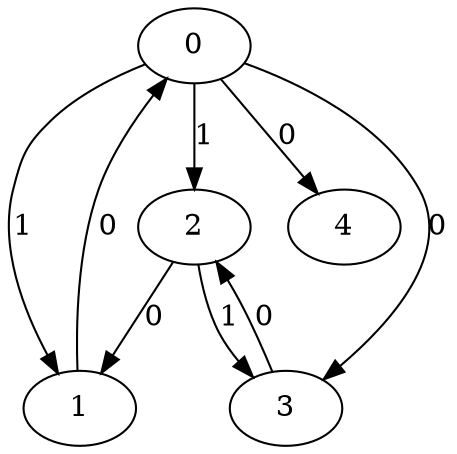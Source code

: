 // Source:681 Canonical: -1 1 1 0 0 0 -1 -1 -1 -1 -1 0 -1 1 -1 -1 -1 0 -1 -1 -1 -1 -1 -1 -1
digraph HRA_from_681_graph_000 {
  0 -> 1 [label="1"];
  0 -> 2 [label="1"];
  0 -> 3 [label="0"];
  1 -> 0 [label="0"];
  2 -> 1 [label="0"];
  2 -> 3 [label="1"];
  3 -> 2 [label="0"];
  0 -> 4 [label="0"];
}

// Source:681 Canonical: -1 1 1 0 0 0 -1 -1 -1 -1 -1 0 -1 1 -1 -1 -1 0 -1 -1 0 -1 -1 -1 -1
digraph HRA_from_681_graph_001 {
  0 -> 1 [label="1"];
  0 -> 2 [label="1"];
  0 -> 3 [label="0"];
  1 -> 0 [label="0"];
  2 -> 1 [label="0"];
  2 -> 3 [label="1"];
  3 -> 2 [label="0"];
  0 -> 4 [label="0"];
  4 -> 0 [label="0"];
}

// Source:681 Canonical: -1 1 1 0 -1 0 -1 -1 -1 0 -1 0 -1 1 -1 -1 -1 0 -1 -1 -1 -1 -1 -1 -1
digraph HRA_from_681_graph_002 {
  0 -> 1 [label="1"];
  0 -> 2 [label="1"];
  0 -> 3 [label="0"];
  1 -> 0 [label="0"];
  2 -> 1 [label="0"];
  2 -> 3 [label="1"];
  3 -> 2 [label="0"];
  1 -> 4 [label="0"];
}

// Source:681 Canonical: -1 1 1 0 0 0 -1 -1 -1 0 -1 0 -1 1 -1 -1 -1 0 -1 -1 -1 -1 -1 -1 -1
digraph HRA_from_681_graph_003 {
  0 -> 1 [label="1"];
  0 -> 2 [label="1"];
  0 -> 3 [label="0"];
  1 -> 0 [label="0"];
  2 -> 1 [label="0"];
  2 -> 3 [label="1"];
  3 -> 2 [label="0"];
  0 -> 4 [label="0"];
  1 -> 4 [label="0"];
}

// Source:681 Canonical: -1 1 1 0 -1 0 -1 -1 -1 0 -1 0 -1 1 -1 -1 -1 0 -1 -1 0 -1 -1 -1 -1
digraph HRA_from_681_graph_004 {
  0 -> 1 [label="1"];
  0 -> 2 [label="1"];
  0 -> 3 [label="0"];
  1 -> 0 [label="0"];
  2 -> 1 [label="0"];
  2 -> 3 [label="1"];
  3 -> 2 [label="0"];
  4 -> 0 [label="0"];
  1 -> 4 [label="0"];
}

// Source:681 Canonical: -1 1 1 0 0 0 -1 -1 -1 0 -1 0 -1 1 -1 -1 -1 0 -1 -1 0 -1 -1 -1 -1
digraph HRA_from_681_graph_005 {
  0 -> 1 [label="1"];
  0 -> 2 [label="1"];
  0 -> 3 [label="0"];
  1 -> 0 [label="0"];
  2 -> 1 [label="0"];
  2 -> 3 [label="1"];
  3 -> 2 [label="0"];
  0 -> 4 [label="0"];
  4 -> 0 [label="0"];
  1 -> 4 [label="0"];
}

// Source:681 Canonical: -1 1 1 0 0 0 -1 -1 -1 -1 -1 0 -1 1 -1 -1 -1 0 -1 -1 -1 0 -1 -1 -1
digraph HRA_from_681_graph_006 {
  0 -> 1 [label="1"];
  0 -> 2 [label="1"];
  0 -> 3 [label="0"];
  1 -> 0 [label="0"];
  2 -> 1 [label="0"];
  2 -> 3 [label="1"];
  3 -> 2 [label="0"];
  0 -> 4 [label="0"];
  4 -> 1 [label="0"];
}

// Source:681 Canonical: -1 1 1 0 0 0 -1 -1 -1 -1 -1 0 -1 1 -1 -1 -1 0 -1 -1 0 0 -1 -1 -1
digraph HRA_from_681_graph_007 {
  0 -> 1 [label="1"];
  0 -> 2 [label="1"];
  0 -> 3 [label="0"];
  1 -> 0 [label="0"];
  2 -> 1 [label="0"];
  2 -> 3 [label="1"];
  3 -> 2 [label="0"];
  0 -> 4 [label="0"];
  4 -> 0 [label="0"];
  4 -> 1 [label="0"];
}

// Source:681 Canonical: -1 1 1 0 -1 0 -1 -1 -1 0 -1 0 -1 1 -1 -1 -1 0 -1 -1 -1 0 -1 -1 -1
digraph HRA_from_681_graph_008 {
  0 -> 1 [label="1"];
  0 -> 2 [label="1"];
  0 -> 3 [label="0"];
  1 -> 0 [label="0"];
  2 -> 1 [label="0"];
  2 -> 3 [label="1"];
  3 -> 2 [label="0"];
  1 -> 4 [label="0"];
  4 -> 1 [label="0"];
}

// Source:681 Canonical: -1 1 1 0 0 0 -1 -1 -1 0 -1 0 -1 1 -1 -1 -1 0 -1 -1 -1 0 -1 -1 -1
digraph HRA_from_681_graph_009 {
  0 -> 1 [label="1"];
  0 -> 2 [label="1"];
  0 -> 3 [label="0"];
  1 -> 0 [label="0"];
  2 -> 1 [label="0"];
  2 -> 3 [label="1"];
  3 -> 2 [label="0"];
  0 -> 4 [label="0"];
  1 -> 4 [label="0"];
  4 -> 1 [label="0"];
}

// Source:681 Canonical: -1 1 1 0 -1 0 -1 -1 -1 0 -1 0 -1 1 -1 -1 -1 0 -1 -1 0 0 -1 -1 -1
digraph HRA_from_681_graph_010 {
  0 -> 1 [label="1"];
  0 -> 2 [label="1"];
  0 -> 3 [label="0"];
  1 -> 0 [label="0"];
  2 -> 1 [label="0"];
  2 -> 3 [label="1"];
  3 -> 2 [label="0"];
  4 -> 0 [label="0"];
  1 -> 4 [label="0"];
  4 -> 1 [label="0"];
}

// Source:681 Canonical: -1 1 1 0 0 0 -1 -1 -1 0 -1 0 -1 1 -1 -1 -1 0 -1 -1 0 0 -1 -1 -1
digraph HRA_from_681_graph_011 {
  0 -> 1 [label="1"];
  0 -> 2 [label="1"];
  0 -> 3 [label="0"];
  1 -> 0 [label="0"];
  2 -> 1 [label="0"];
  2 -> 3 [label="1"];
  3 -> 2 [label="0"];
  0 -> 4 [label="0"];
  4 -> 0 [label="0"];
  1 -> 4 [label="0"];
  4 -> 1 [label="0"];
}

// Source:681 Canonical: -1 1 1 0 -1 0 -1 -1 -1 -1 -1 0 -1 1 0 -1 -1 0 -1 -1 -1 -1 -1 -1 -1
digraph HRA_from_681_graph_012 {
  0 -> 1 [label="1"];
  0 -> 2 [label="1"];
  0 -> 3 [label="0"];
  1 -> 0 [label="0"];
  2 -> 1 [label="0"];
  2 -> 3 [label="1"];
  3 -> 2 [label="0"];
  2 -> 4 [label="0"];
}

// Source:681 Canonical: -1 1 1 0 0 0 -1 -1 -1 -1 -1 0 -1 1 0 -1 -1 0 -1 -1 -1 -1 -1 -1 -1
digraph HRA_from_681_graph_013 {
  0 -> 1 [label="1"];
  0 -> 2 [label="1"];
  0 -> 3 [label="0"];
  1 -> 0 [label="0"];
  2 -> 1 [label="0"];
  2 -> 3 [label="1"];
  3 -> 2 [label="0"];
  0 -> 4 [label="0"];
  2 -> 4 [label="0"];
}

// Source:681 Canonical: -1 1 1 0 -1 0 -1 -1 -1 -1 -1 0 -1 1 0 -1 -1 0 -1 -1 0 -1 -1 -1 -1
digraph HRA_from_681_graph_014 {
  0 -> 1 [label="1"];
  0 -> 2 [label="1"];
  0 -> 3 [label="0"];
  1 -> 0 [label="0"];
  2 -> 1 [label="0"];
  2 -> 3 [label="1"];
  3 -> 2 [label="0"];
  4 -> 0 [label="0"];
  2 -> 4 [label="0"];
}

// Source:681 Canonical: -1 1 1 0 0 0 -1 -1 -1 -1 -1 0 -1 1 0 -1 -1 0 -1 -1 0 -1 -1 -1 -1
digraph HRA_from_681_graph_015 {
  0 -> 1 [label="1"];
  0 -> 2 [label="1"];
  0 -> 3 [label="0"];
  1 -> 0 [label="0"];
  2 -> 1 [label="0"];
  2 -> 3 [label="1"];
  3 -> 2 [label="0"];
  0 -> 4 [label="0"];
  4 -> 0 [label="0"];
  2 -> 4 [label="0"];
}

// Source:681 Canonical: -1 1 1 0 -1 0 -1 -1 -1 0 -1 0 -1 1 0 -1 -1 0 -1 -1 -1 -1 -1 -1 -1
digraph HRA_from_681_graph_016 {
  0 -> 1 [label="1"];
  0 -> 2 [label="1"];
  0 -> 3 [label="0"];
  1 -> 0 [label="0"];
  2 -> 1 [label="0"];
  2 -> 3 [label="1"];
  3 -> 2 [label="0"];
  1 -> 4 [label="0"];
  2 -> 4 [label="0"];
}

// Source:681 Canonical: -1 1 1 0 0 0 -1 -1 -1 0 -1 0 -1 1 0 -1 -1 0 -1 -1 -1 -1 -1 -1 -1
digraph HRA_from_681_graph_017 {
  0 -> 1 [label="1"];
  0 -> 2 [label="1"];
  0 -> 3 [label="0"];
  1 -> 0 [label="0"];
  2 -> 1 [label="0"];
  2 -> 3 [label="1"];
  3 -> 2 [label="0"];
  0 -> 4 [label="0"];
  1 -> 4 [label="0"];
  2 -> 4 [label="0"];
}

// Source:681 Canonical: -1 1 1 0 -1 0 -1 -1 -1 0 -1 0 -1 1 0 -1 -1 0 -1 -1 0 -1 -1 -1 -1
digraph HRA_from_681_graph_018 {
  0 -> 1 [label="1"];
  0 -> 2 [label="1"];
  0 -> 3 [label="0"];
  1 -> 0 [label="0"];
  2 -> 1 [label="0"];
  2 -> 3 [label="1"];
  3 -> 2 [label="0"];
  4 -> 0 [label="0"];
  1 -> 4 [label="0"];
  2 -> 4 [label="0"];
}

// Source:681 Canonical: -1 1 1 0 0 0 -1 -1 -1 0 -1 0 -1 1 0 -1 -1 0 -1 -1 0 -1 -1 -1 -1
digraph HRA_from_681_graph_019 {
  0 -> 1 [label="1"];
  0 -> 2 [label="1"];
  0 -> 3 [label="0"];
  1 -> 0 [label="0"];
  2 -> 1 [label="0"];
  2 -> 3 [label="1"];
  3 -> 2 [label="0"];
  0 -> 4 [label="0"];
  4 -> 0 [label="0"];
  1 -> 4 [label="0"];
  2 -> 4 [label="0"];
}

// Source:681 Canonical: -1 1 1 0 -1 0 -1 -1 -1 -1 -1 0 -1 1 0 -1 -1 0 -1 -1 -1 0 -1 -1 -1
digraph HRA_from_681_graph_020 {
  0 -> 1 [label="1"];
  0 -> 2 [label="1"];
  0 -> 3 [label="0"];
  1 -> 0 [label="0"];
  2 -> 1 [label="0"];
  2 -> 3 [label="1"];
  3 -> 2 [label="0"];
  4 -> 1 [label="0"];
  2 -> 4 [label="0"];
}

// Source:681 Canonical: -1 1 1 0 0 0 -1 -1 -1 -1 -1 0 -1 1 0 -1 -1 0 -1 -1 -1 0 -1 -1 -1
digraph HRA_from_681_graph_021 {
  0 -> 1 [label="1"];
  0 -> 2 [label="1"];
  0 -> 3 [label="0"];
  1 -> 0 [label="0"];
  2 -> 1 [label="0"];
  2 -> 3 [label="1"];
  3 -> 2 [label="0"];
  0 -> 4 [label="0"];
  4 -> 1 [label="0"];
  2 -> 4 [label="0"];
}

// Source:681 Canonical: -1 1 1 0 -1 0 -1 -1 -1 -1 -1 0 -1 1 0 -1 -1 0 -1 -1 0 0 -1 -1 -1
digraph HRA_from_681_graph_022 {
  0 -> 1 [label="1"];
  0 -> 2 [label="1"];
  0 -> 3 [label="0"];
  1 -> 0 [label="0"];
  2 -> 1 [label="0"];
  2 -> 3 [label="1"];
  3 -> 2 [label="0"];
  4 -> 0 [label="0"];
  4 -> 1 [label="0"];
  2 -> 4 [label="0"];
}

// Source:681 Canonical: -1 1 1 0 0 0 -1 -1 -1 -1 -1 0 -1 1 0 -1 -1 0 -1 -1 0 0 -1 -1 -1
digraph HRA_from_681_graph_023 {
  0 -> 1 [label="1"];
  0 -> 2 [label="1"];
  0 -> 3 [label="0"];
  1 -> 0 [label="0"];
  2 -> 1 [label="0"];
  2 -> 3 [label="1"];
  3 -> 2 [label="0"];
  0 -> 4 [label="0"];
  4 -> 0 [label="0"];
  4 -> 1 [label="0"];
  2 -> 4 [label="0"];
}

// Source:681 Canonical: -1 1 1 0 -1 0 -1 -1 -1 0 -1 0 -1 1 0 -1 -1 0 -1 -1 -1 0 -1 -1 -1
digraph HRA_from_681_graph_024 {
  0 -> 1 [label="1"];
  0 -> 2 [label="1"];
  0 -> 3 [label="0"];
  1 -> 0 [label="0"];
  2 -> 1 [label="0"];
  2 -> 3 [label="1"];
  3 -> 2 [label="0"];
  1 -> 4 [label="0"];
  4 -> 1 [label="0"];
  2 -> 4 [label="0"];
}

// Source:681 Canonical: -1 1 1 0 0 0 -1 -1 -1 0 -1 0 -1 1 0 -1 -1 0 -1 -1 -1 0 -1 -1 -1
digraph HRA_from_681_graph_025 {
  0 -> 1 [label="1"];
  0 -> 2 [label="1"];
  0 -> 3 [label="0"];
  1 -> 0 [label="0"];
  2 -> 1 [label="0"];
  2 -> 3 [label="1"];
  3 -> 2 [label="0"];
  0 -> 4 [label="0"];
  1 -> 4 [label="0"];
  4 -> 1 [label="0"];
  2 -> 4 [label="0"];
}

// Source:681 Canonical: -1 1 1 0 -1 0 -1 -1 -1 0 -1 0 -1 1 0 -1 -1 0 -1 -1 0 0 -1 -1 -1
digraph HRA_from_681_graph_026 {
  0 -> 1 [label="1"];
  0 -> 2 [label="1"];
  0 -> 3 [label="0"];
  1 -> 0 [label="0"];
  2 -> 1 [label="0"];
  2 -> 3 [label="1"];
  3 -> 2 [label="0"];
  4 -> 0 [label="0"];
  1 -> 4 [label="0"];
  4 -> 1 [label="0"];
  2 -> 4 [label="0"];
}

// Source:681 Canonical: -1 1 1 0 0 0 -1 -1 -1 0 -1 0 -1 1 0 -1 -1 0 -1 -1 0 0 -1 -1 -1
digraph HRA_from_681_graph_027 {
  0 -> 1 [label="1"];
  0 -> 2 [label="1"];
  0 -> 3 [label="0"];
  1 -> 0 [label="0"];
  2 -> 1 [label="0"];
  2 -> 3 [label="1"];
  3 -> 2 [label="0"];
  0 -> 4 [label="0"];
  4 -> 0 [label="0"];
  1 -> 4 [label="0"];
  4 -> 1 [label="0"];
  2 -> 4 [label="0"];
}

// Source:681 Canonical: -1 1 1 0 0 0 -1 -1 -1 -1 -1 0 -1 1 -1 -1 -1 0 -1 -1 -1 -1 0 -1 -1
digraph HRA_from_681_graph_028 {
  0 -> 1 [label="1"];
  0 -> 2 [label="1"];
  0 -> 3 [label="0"];
  1 -> 0 [label="0"];
  2 -> 1 [label="0"];
  2 -> 3 [label="1"];
  3 -> 2 [label="0"];
  0 -> 4 [label="0"];
  4 -> 2 [label="0"];
}

// Source:681 Canonical: -1 1 1 0 0 0 -1 -1 -1 -1 -1 0 -1 1 -1 -1 -1 0 -1 -1 0 -1 0 -1 -1
digraph HRA_from_681_graph_029 {
  0 -> 1 [label="1"];
  0 -> 2 [label="1"];
  0 -> 3 [label="0"];
  1 -> 0 [label="0"];
  2 -> 1 [label="0"];
  2 -> 3 [label="1"];
  3 -> 2 [label="0"];
  0 -> 4 [label="0"];
  4 -> 0 [label="0"];
  4 -> 2 [label="0"];
}

// Source:681 Canonical: -1 1 1 0 -1 0 -1 -1 -1 0 -1 0 -1 1 -1 -1 -1 0 -1 -1 -1 -1 0 -1 -1
digraph HRA_from_681_graph_030 {
  0 -> 1 [label="1"];
  0 -> 2 [label="1"];
  0 -> 3 [label="0"];
  1 -> 0 [label="0"];
  2 -> 1 [label="0"];
  2 -> 3 [label="1"];
  3 -> 2 [label="0"];
  1 -> 4 [label="0"];
  4 -> 2 [label="0"];
}

// Source:681 Canonical: -1 1 1 0 0 0 -1 -1 -1 0 -1 0 -1 1 -1 -1 -1 0 -1 -1 -1 -1 0 -1 -1
digraph HRA_from_681_graph_031 {
  0 -> 1 [label="1"];
  0 -> 2 [label="1"];
  0 -> 3 [label="0"];
  1 -> 0 [label="0"];
  2 -> 1 [label="0"];
  2 -> 3 [label="1"];
  3 -> 2 [label="0"];
  0 -> 4 [label="0"];
  1 -> 4 [label="0"];
  4 -> 2 [label="0"];
}

// Source:681 Canonical: -1 1 1 0 -1 0 -1 -1 -1 0 -1 0 -1 1 -1 -1 -1 0 -1 -1 0 -1 0 -1 -1
digraph HRA_from_681_graph_032 {
  0 -> 1 [label="1"];
  0 -> 2 [label="1"];
  0 -> 3 [label="0"];
  1 -> 0 [label="0"];
  2 -> 1 [label="0"];
  2 -> 3 [label="1"];
  3 -> 2 [label="0"];
  4 -> 0 [label="0"];
  1 -> 4 [label="0"];
  4 -> 2 [label="0"];
}

// Source:681 Canonical: -1 1 1 0 0 0 -1 -1 -1 0 -1 0 -1 1 -1 -1 -1 0 -1 -1 0 -1 0 -1 -1
digraph HRA_from_681_graph_033 {
  0 -> 1 [label="1"];
  0 -> 2 [label="1"];
  0 -> 3 [label="0"];
  1 -> 0 [label="0"];
  2 -> 1 [label="0"];
  2 -> 3 [label="1"];
  3 -> 2 [label="0"];
  0 -> 4 [label="0"];
  4 -> 0 [label="0"];
  1 -> 4 [label="0"];
  4 -> 2 [label="0"];
}

// Source:681 Canonical: -1 1 1 0 0 0 -1 -1 -1 -1 -1 0 -1 1 -1 -1 -1 0 -1 -1 -1 0 0 -1 -1
digraph HRA_from_681_graph_034 {
  0 -> 1 [label="1"];
  0 -> 2 [label="1"];
  0 -> 3 [label="0"];
  1 -> 0 [label="0"];
  2 -> 1 [label="0"];
  2 -> 3 [label="1"];
  3 -> 2 [label="0"];
  0 -> 4 [label="0"];
  4 -> 1 [label="0"];
  4 -> 2 [label="0"];
}

// Source:681 Canonical: -1 1 1 0 0 0 -1 -1 -1 -1 -1 0 -1 1 -1 -1 -1 0 -1 -1 0 0 0 -1 -1
digraph HRA_from_681_graph_035 {
  0 -> 1 [label="1"];
  0 -> 2 [label="1"];
  0 -> 3 [label="0"];
  1 -> 0 [label="0"];
  2 -> 1 [label="0"];
  2 -> 3 [label="1"];
  3 -> 2 [label="0"];
  0 -> 4 [label="0"];
  4 -> 0 [label="0"];
  4 -> 1 [label="0"];
  4 -> 2 [label="0"];
}

// Source:681 Canonical: -1 1 1 0 -1 0 -1 -1 -1 0 -1 0 -1 1 -1 -1 -1 0 -1 -1 -1 0 0 -1 -1
digraph HRA_from_681_graph_036 {
  0 -> 1 [label="1"];
  0 -> 2 [label="1"];
  0 -> 3 [label="0"];
  1 -> 0 [label="0"];
  2 -> 1 [label="0"];
  2 -> 3 [label="1"];
  3 -> 2 [label="0"];
  1 -> 4 [label="0"];
  4 -> 1 [label="0"];
  4 -> 2 [label="0"];
}

// Source:681 Canonical: -1 1 1 0 0 0 -1 -1 -1 0 -1 0 -1 1 -1 -1 -1 0 -1 -1 -1 0 0 -1 -1
digraph HRA_from_681_graph_037 {
  0 -> 1 [label="1"];
  0 -> 2 [label="1"];
  0 -> 3 [label="0"];
  1 -> 0 [label="0"];
  2 -> 1 [label="0"];
  2 -> 3 [label="1"];
  3 -> 2 [label="0"];
  0 -> 4 [label="0"];
  1 -> 4 [label="0"];
  4 -> 1 [label="0"];
  4 -> 2 [label="0"];
}

// Source:681 Canonical: -1 1 1 0 -1 0 -1 -1 -1 0 -1 0 -1 1 -1 -1 -1 0 -1 -1 0 0 0 -1 -1
digraph HRA_from_681_graph_038 {
  0 -> 1 [label="1"];
  0 -> 2 [label="1"];
  0 -> 3 [label="0"];
  1 -> 0 [label="0"];
  2 -> 1 [label="0"];
  2 -> 3 [label="1"];
  3 -> 2 [label="0"];
  4 -> 0 [label="0"];
  1 -> 4 [label="0"];
  4 -> 1 [label="0"];
  4 -> 2 [label="0"];
}

// Source:681 Canonical: -1 1 1 0 0 0 -1 -1 -1 0 -1 0 -1 1 -1 -1 -1 0 -1 -1 0 0 0 -1 -1
digraph HRA_from_681_graph_039 {
  0 -> 1 [label="1"];
  0 -> 2 [label="1"];
  0 -> 3 [label="0"];
  1 -> 0 [label="0"];
  2 -> 1 [label="0"];
  2 -> 3 [label="1"];
  3 -> 2 [label="0"];
  0 -> 4 [label="0"];
  4 -> 0 [label="0"];
  1 -> 4 [label="0"];
  4 -> 1 [label="0"];
  4 -> 2 [label="0"];
}

// Source:681 Canonical: -1 1 1 0 -1 0 -1 -1 -1 -1 -1 0 -1 1 0 -1 -1 0 -1 -1 -1 -1 0 -1 -1
digraph HRA_from_681_graph_040 {
  0 -> 1 [label="1"];
  0 -> 2 [label="1"];
  0 -> 3 [label="0"];
  1 -> 0 [label="0"];
  2 -> 1 [label="0"];
  2 -> 3 [label="1"];
  3 -> 2 [label="0"];
  2 -> 4 [label="0"];
  4 -> 2 [label="0"];
}

// Source:681 Canonical: -1 1 1 0 0 0 -1 -1 -1 -1 -1 0 -1 1 0 -1 -1 0 -1 -1 -1 -1 0 -1 -1
digraph HRA_from_681_graph_041 {
  0 -> 1 [label="1"];
  0 -> 2 [label="1"];
  0 -> 3 [label="0"];
  1 -> 0 [label="0"];
  2 -> 1 [label="0"];
  2 -> 3 [label="1"];
  3 -> 2 [label="0"];
  0 -> 4 [label="0"];
  2 -> 4 [label="0"];
  4 -> 2 [label="0"];
}

// Source:681 Canonical: -1 1 1 0 -1 0 -1 -1 -1 -1 -1 0 -1 1 0 -1 -1 0 -1 -1 0 -1 0 -1 -1
digraph HRA_from_681_graph_042 {
  0 -> 1 [label="1"];
  0 -> 2 [label="1"];
  0 -> 3 [label="0"];
  1 -> 0 [label="0"];
  2 -> 1 [label="0"];
  2 -> 3 [label="1"];
  3 -> 2 [label="0"];
  4 -> 0 [label="0"];
  2 -> 4 [label="0"];
  4 -> 2 [label="0"];
}

// Source:681 Canonical: -1 1 1 0 0 0 -1 -1 -1 -1 -1 0 -1 1 0 -1 -1 0 -1 -1 0 -1 0 -1 -1
digraph HRA_from_681_graph_043 {
  0 -> 1 [label="1"];
  0 -> 2 [label="1"];
  0 -> 3 [label="0"];
  1 -> 0 [label="0"];
  2 -> 1 [label="0"];
  2 -> 3 [label="1"];
  3 -> 2 [label="0"];
  0 -> 4 [label="0"];
  4 -> 0 [label="0"];
  2 -> 4 [label="0"];
  4 -> 2 [label="0"];
}

// Source:681 Canonical: -1 1 1 0 -1 0 -1 -1 -1 0 -1 0 -1 1 0 -1 -1 0 -1 -1 -1 -1 0 -1 -1
digraph HRA_from_681_graph_044 {
  0 -> 1 [label="1"];
  0 -> 2 [label="1"];
  0 -> 3 [label="0"];
  1 -> 0 [label="0"];
  2 -> 1 [label="0"];
  2 -> 3 [label="1"];
  3 -> 2 [label="0"];
  1 -> 4 [label="0"];
  2 -> 4 [label="0"];
  4 -> 2 [label="0"];
}

// Source:681 Canonical: -1 1 1 0 0 0 -1 -1 -1 0 -1 0 -1 1 0 -1 -1 0 -1 -1 -1 -1 0 -1 -1
digraph HRA_from_681_graph_045 {
  0 -> 1 [label="1"];
  0 -> 2 [label="1"];
  0 -> 3 [label="0"];
  1 -> 0 [label="0"];
  2 -> 1 [label="0"];
  2 -> 3 [label="1"];
  3 -> 2 [label="0"];
  0 -> 4 [label="0"];
  1 -> 4 [label="0"];
  2 -> 4 [label="0"];
  4 -> 2 [label="0"];
}

// Source:681 Canonical: -1 1 1 0 -1 0 -1 -1 -1 0 -1 0 -1 1 0 -1 -1 0 -1 -1 0 -1 0 -1 -1
digraph HRA_from_681_graph_046 {
  0 -> 1 [label="1"];
  0 -> 2 [label="1"];
  0 -> 3 [label="0"];
  1 -> 0 [label="0"];
  2 -> 1 [label="0"];
  2 -> 3 [label="1"];
  3 -> 2 [label="0"];
  4 -> 0 [label="0"];
  1 -> 4 [label="0"];
  2 -> 4 [label="0"];
  4 -> 2 [label="0"];
}

// Source:681 Canonical: -1 1 1 0 0 0 -1 -1 -1 0 -1 0 -1 1 0 -1 -1 0 -1 -1 0 -1 0 -1 -1
digraph HRA_from_681_graph_047 {
  0 -> 1 [label="1"];
  0 -> 2 [label="1"];
  0 -> 3 [label="0"];
  1 -> 0 [label="0"];
  2 -> 1 [label="0"];
  2 -> 3 [label="1"];
  3 -> 2 [label="0"];
  0 -> 4 [label="0"];
  4 -> 0 [label="0"];
  1 -> 4 [label="0"];
  2 -> 4 [label="0"];
  4 -> 2 [label="0"];
}

// Source:681 Canonical: -1 1 1 0 -1 0 -1 -1 -1 -1 -1 0 -1 1 0 -1 -1 0 -1 -1 -1 0 0 -1 -1
digraph HRA_from_681_graph_048 {
  0 -> 1 [label="1"];
  0 -> 2 [label="1"];
  0 -> 3 [label="0"];
  1 -> 0 [label="0"];
  2 -> 1 [label="0"];
  2 -> 3 [label="1"];
  3 -> 2 [label="0"];
  4 -> 1 [label="0"];
  2 -> 4 [label="0"];
  4 -> 2 [label="0"];
}

// Source:681 Canonical: -1 1 1 0 0 0 -1 -1 -1 -1 -1 0 -1 1 0 -1 -1 0 -1 -1 -1 0 0 -1 -1
digraph HRA_from_681_graph_049 {
  0 -> 1 [label="1"];
  0 -> 2 [label="1"];
  0 -> 3 [label="0"];
  1 -> 0 [label="0"];
  2 -> 1 [label="0"];
  2 -> 3 [label="1"];
  3 -> 2 [label="0"];
  0 -> 4 [label="0"];
  4 -> 1 [label="0"];
  2 -> 4 [label="0"];
  4 -> 2 [label="0"];
}

// Source:681 Canonical: -1 1 1 0 -1 0 -1 -1 -1 -1 -1 0 -1 1 0 -1 -1 0 -1 -1 0 0 0 -1 -1
digraph HRA_from_681_graph_050 {
  0 -> 1 [label="1"];
  0 -> 2 [label="1"];
  0 -> 3 [label="0"];
  1 -> 0 [label="0"];
  2 -> 1 [label="0"];
  2 -> 3 [label="1"];
  3 -> 2 [label="0"];
  4 -> 0 [label="0"];
  4 -> 1 [label="0"];
  2 -> 4 [label="0"];
  4 -> 2 [label="0"];
}

// Source:681 Canonical: -1 1 1 0 0 0 -1 -1 -1 -1 -1 0 -1 1 0 -1 -1 0 -1 -1 0 0 0 -1 -1
digraph HRA_from_681_graph_051 {
  0 -> 1 [label="1"];
  0 -> 2 [label="1"];
  0 -> 3 [label="0"];
  1 -> 0 [label="0"];
  2 -> 1 [label="0"];
  2 -> 3 [label="1"];
  3 -> 2 [label="0"];
  0 -> 4 [label="0"];
  4 -> 0 [label="0"];
  4 -> 1 [label="0"];
  2 -> 4 [label="0"];
  4 -> 2 [label="0"];
}

// Source:681 Canonical: -1 1 1 0 -1 0 -1 -1 -1 0 -1 0 -1 1 0 -1 -1 0 -1 -1 -1 0 0 -1 -1
digraph HRA_from_681_graph_052 {
  0 -> 1 [label="1"];
  0 -> 2 [label="1"];
  0 -> 3 [label="0"];
  1 -> 0 [label="0"];
  2 -> 1 [label="0"];
  2 -> 3 [label="1"];
  3 -> 2 [label="0"];
  1 -> 4 [label="0"];
  4 -> 1 [label="0"];
  2 -> 4 [label="0"];
  4 -> 2 [label="0"];
}

// Source:681 Canonical: -1 1 1 0 0 0 -1 -1 -1 0 -1 0 -1 1 0 -1 -1 0 -1 -1 -1 0 0 -1 -1
digraph HRA_from_681_graph_053 {
  0 -> 1 [label="1"];
  0 -> 2 [label="1"];
  0 -> 3 [label="0"];
  1 -> 0 [label="0"];
  2 -> 1 [label="0"];
  2 -> 3 [label="1"];
  3 -> 2 [label="0"];
  0 -> 4 [label="0"];
  1 -> 4 [label="0"];
  4 -> 1 [label="0"];
  2 -> 4 [label="0"];
  4 -> 2 [label="0"];
}

// Source:681 Canonical: -1 1 1 0 -1 0 -1 -1 -1 0 -1 0 -1 1 0 -1 -1 0 -1 -1 0 0 0 -1 -1
digraph HRA_from_681_graph_054 {
  0 -> 1 [label="1"];
  0 -> 2 [label="1"];
  0 -> 3 [label="0"];
  1 -> 0 [label="0"];
  2 -> 1 [label="0"];
  2 -> 3 [label="1"];
  3 -> 2 [label="0"];
  4 -> 0 [label="0"];
  1 -> 4 [label="0"];
  4 -> 1 [label="0"];
  2 -> 4 [label="0"];
  4 -> 2 [label="0"];
}

// Source:681 Canonical: -1 1 1 0 0 0 -1 -1 -1 0 -1 0 -1 1 0 -1 -1 0 -1 -1 0 0 0 -1 -1
digraph HRA_from_681_graph_055 {
  0 -> 1 [label="1"];
  0 -> 2 [label="1"];
  0 -> 3 [label="0"];
  1 -> 0 [label="0"];
  2 -> 1 [label="0"];
  2 -> 3 [label="1"];
  3 -> 2 [label="0"];
  0 -> 4 [label="0"];
  4 -> 0 [label="0"];
  1 -> 4 [label="0"];
  4 -> 1 [label="0"];
  2 -> 4 [label="0"];
  4 -> 2 [label="0"];
}

// Source:681 Canonical: -1 1 1 0 -1 0 -1 -1 -1 -1 -1 0 -1 1 -1 -1 -1 0 -1 0 -1 -1 -1 -1 -1
digraph HRA_from_681_graph_056 {
  0 -> 1 [label="1"];
  0 -> 2 [label="1"];
  0 -> 3 [label="0"];
  1 -> 0 [label="0"];
  2 -> 1 [label="0"];
  2 -> 3 [label="1"];
  3 -> 2 [label="0"];
  3 -> 4 [label="0"];
}

// Source:681 Canonical: -1 1 1 0 0 0 -1 -1 -1 -1 -1 0 -1 1 -1 -1 -1 0 -1 0 -1 -1 -1 -1 -1
digraph HRA_from_681_graph_057 {
  0 -> 1 [label="1"];
  0 -> 2 [label="1"];
  0 -> 3 [label="0"];
  1 -> 0 [label="0"];
  2 -> 1 [label="0"];
  2 -> 3 [label="1"];
  3 -> 2 [label="0"];
  0 -> 4 [label="0"];
  3 -> 4 [label="0"];
}

// Source:681 Canonical: -1 1 1 0 -1 0 -1 -1 -1 -1 -1 0 -1 1 -1 -1 -1 0 -1 0 0 -1 -1 -1 -1
digraph HRA_from_681_graph_058 {
  0 -> 1 [label="1"];
  0 -> 2 [label="1"];
  0 -> 3 [label="0"];
  1 -> 0 [label="0"];
  2 -> 1 [label="0"];
  2 -> 3 [label="1"];
  3 -> 2 [label="0"];
  4 -> 0 [label="0"];
  3 -> 4 [label="0"];
}

// Source:681 Canonical: -1 1 1 0 0 0 -1 -1 -1 -1 -1 0 -1 1 -1 -1 -1 0 -1 0 0 -1 -1 -1 -1
digraph HRA_from_681_graph_059 {
  0 -> 1 [label="1"];
  0 -> 2 [label="1"];
  0 -> 3 [label="0"];
  1 -> 0 [label="0"];
  2 -> 1 [label="0"];
  2 -> 3 [label="1"];
  3 -> 2 [label="0"];
  0 -> 4 [label="0"];
  4 -> 0 [label="0"];
  3 -> 4 [label="0"];
}

// Source:681 Canonical: -1 1 1 0 -1 0 -1 -1 -1 0 -1 0 -1 1 -1 -1 -1 0 -1 0 -1 -1 -1 -1 -1
digraph HRA_from_681_graph_060 {
  0 -> 1 [label="1"];
  0 -> 2 [label="1"];
  0 -> 3 [label="0"];
  1 -> 0 [label="0"];
  2 -> 1 [label="0"];
  2 -> 3 [label="1"];
  3 -> 2 [label="0"];
  1 -> 4 [label="0"];
  3 -> 4 [label="0"];
}

// Source:681 Canonical: -1 1 1 0 0 0 -1 -1 -1 0 -1 0 -1 1 -1 -1 -1 0 -1 0 -1 -1 -1 -1 -1
digraph HRA_from_681_graph_061 {
  0 -> 1 [label="1"];
  0 -> 2 [label="1"];
  0 -> 3 [label="0"];
  1 -> 0 [label="0"];
  2 -> 1 [label="0"];
  2 -> 3 [label="1"];
  3 -> 2 [label="0"];
  0 -> 4 [label="0"];
  1 -> 4 [label="0"];
  3 -> 4 [label="0"];
}

// Source:681 Canonical: -1 1 1 0 -1 0 -1 -1 -1 0 -1 0 -1 1 -1 -1 -1 0 -1 0 0 -1 -1 -1 -1
digraph HRA_from_681_graph_062 {
  0 -> 1 [label="1"];
  0 -> 2 [label="1"];
  0 -> 3 [label="0"];
  1 -> 0 [label="0"];
  2 -> 1 [label="0"];
  2 -> 3 [label="1"];
  3 -> 2 [label="0"];
  4 -> 0 [label="0"];
  1 -> 4 [label="0"];
  3 -> 4 [label="0"];
}

// Source:681 Canonical: -1 1 1 0 0 0 -1 -1 -1 0 -1 0 -1 1 -1 -1 -1 0 -1 0 0 -1 -1 -1 -1
digraph HRA_from_681_graph_063 {
  0 -> 1 [label="1"];
  0 -> 2 [label="1"];
  0 -> 3 [label="0"];
  1 -> 0 [label="0"];
  2 -> 1 [label="0"];
  2 -> 3 [label="1"];
  3 -> 2 [label="0"];
  0 -> 4 [label="0"];
  4 -> 0 [label="0"];
  1 -> 4 [label="0"];
  3 -> 4 [label="0"];
}

// Source:681 Canonical: -1 1 1 0 -1 0 -1 -1 -1 -1 -1 0 -1 1 -1 -1 -1 0 -1 0 -1 0 -1 -1 -1
digraph HRA_from_681_graph_064 {
  0 -> 1 [label="1"];
  0 -> 2 [label="1"];
  0 -> 3 [label="0"];
  1 -> 0 [label="0"];
  2 -> 1 [label="0"];
  2 -> 3 [label="1"];
  3 -> 2 [label="0"];
  4 -> 1 [label="0"];
  3 -> 4 [label="0"];
}

// Source:681 Canonical: -1 1 1 0 0 0 -1 -1 -1 -1 -1 0 -1 1 -1 -1 -1 0 -1 0 -1 0 -1 -1 -1
digraph HRA_from_681_graph_065 {
  0 -> 1 [label="1"];
  0 -> 2 [label="1"];
  0 -> 3 [label="0"];
  1 -> 0 [label="0"];
  2 -> 1 [label="0"];
  2 -> 3 [label="1"];
  3 -> 2 [label="0"];
  0 -> 4 [label="0"];
  4 -> 1 [label="0"];
  3 -> 4 [label="0"];
}

// Source:681 Canonical: -1 1 1 0 -1 0 -1 -1 -1 -1 -1 0 -1 1 -1 -1 -1 0 -1 0 0 0 -1 -1 -1
digraph HRA_from_681_graph_066 {
  0 -> 1 [label="1"];
  0 -> 2 [label="1"];
  0 -> 3 [label="0"];
  1 -> 0 [label="0"];
  2 -> 1 [label="0"];
  2 -> 3 [label="1"];
  3 -> 2 [label="0"];
  4 -> 0 [label="0"];
  4 -> 1 [label="0"];
  3 -> 4 [label="0"];
}

// Source:681 Canonical: -1 1 1 0 0 0 -1 -1 -1 -1 -1 0 -1 1 -1 -1 -1 0 -1 0 0 0 -1 -1 -1
digraph HRA_from_681_graph_067 {
  0 -> 1 [label="1"];
  0 -> 2 [label="1"];
  0 -> 3 [label="0"];
  1 -> 0 [label="0"];
  2 -> 1 [label="0"];
  2 -> 3 [label="1"];
  3 -> 2 [label="0"];
  0 -> 4 [label="0"];
  4 -> 0 [label="0"];
  4 -> 1 [label="0"];
  3 -> 4 [label="0"];
}

// Source:681 Canonical: -1 1 1 0 -1 0 -1 -1 -1 0 -1 0 -1 1 -1 -1 -1 0 -1 0 -1 0 -1 -1 -1
digraph HRA_from_681_graph_068 {
  0 -> 1 [label="1"];
  0 -> 2 [label="1"];
  0 -> 3 [label="0"];
  1 -> 0 [label="0"];
  2 -> 1 [label="0"];
  2 -> 3 [label="1"];
  3 -> 2 [label="0"];
  1 -> 4 [label="0"];
  4 -> 1 [label="0"];
  3 -> 4 [label="0"];
}

// Source:681 Canonical: -1 1 1 0 0 0 -1 -1 -1 0 -1 0 -1 1 -1 -1 -1 0 -1 0 -1 0 -1 -1 -1
digraph HRA_from_681_graph_069 {
  0 -> 1 [label="1"];
  0 -> 2 [label="1"];
  0 -> 3 [label="0"];
  1 -> 0 [label="0"];
  2 -> 1 [label="0"];
  2 -> 3 [label="1"];
  3 -> 2 [label="0"];
  0 -> 4 [label="0"];
  1 -> 4 [label="0"];
  4 -> 1 [label="0"];
  3 -> 4 [label="0"];
}

// Source:681 Canonical: -1 1 1 0 -1 0 -1 -1 -1 0 -1 0 -1 1 -1 -1 -1 0 -1 0 0 0 -1 -1 -1
digraph HRA_from_681_graph_070 {
  0 -> 1 [label="1"];
  0 -> 2 [label="1"];
  0 -> 3 [label="0"];
  1 -> 0 [label="0"];
  2 -> 1 [label="0"];
  2 -> 3 [label="1"];
  3 -> 2 [label="0"];
  4 -> 0 [label="0"];
  1 -> 4 [label="0"];
  4 -> 1 [label="0"];
  3 -> 4 [label="0"];
}

// Source:681 Canonical: -1 1 1 0 0 0 -1 -1 -1 0 -1 0 -1 1 -1 -1 -1 0 -1 0 0 0 -1 -1 -1
digraph HRA_from_681_graph_071 {
  0 -> 1 [label="1"];
  0 -> 2 [label="1"];
  0 -> 3 [label="0"];
  1 -> 0 [label="0"];
  2 -> 1 [label="0"];
  2 -> 3 [label="1"];
  3 -> 2 [label="0"];
  0 -> 4 [label="0"];
  4 -> 0 [label="0"];
  1 -> 4 [label="0"];
  4 -> 1 [label="0"];
  3 -> 4 [label="0"];
}

// Source:681 Canonical: -1 1 1 0 -1 0 -1 -1 -1 -1 -1 0 -1 1 0 -1 -1 0 -1 0 -1 -1 -1 -1 -1
digraph HRA_from_681_graph_072 {
  0 -> 1 [label="1"];
  0 -> 2 [label="1"];
  0 -> 3 [label="0"];
  1 -> 0 [label="0"];
  2 -> 1 [label="0"];
  2 -> 3 [label="1"];
  3 -> 2 [label="0"];
  2 -> 4 [label="0"];
  3 -> 4 [label="0"];
}

// Source:681 Canonical: -1 1 1 0 0 0 -1 -1 -1 -1 -1 0 -1 1 0 -1 -1 0 -1 0 -1 -1 -1 -1 -1
digraph HRA_from_681_graph_073 {
  0 -> 1 [label="1"];
  0 -> 2 [label="1"];
  0 -> 3 [label="0"];
  1 -> 0 [label="0"];
  2 -> 1 [label="0"];
  2 -> 3 [label="1"];
  3 -> 2 [label="0"];
  0 -> 4 [label="0"];
  2 -> 4 [label="0"];
  3 -> 4 [label="0"];
}

// Source:681 Canonical: -1 1 1 0 -1 0 -1 -1 -1 -1 -1 0 -1 1 0 -1 -1 0 -1 0 0 -1 -1 -1 -1
digraph HRA_from_681_graph_074 {
  0 -> 1 [label="1"];
  0 -> 2 [label="1"];
  0 -> 3 [label="0"];
  1 -> 0 [label="0"];
  2 -> 1 [label="0"];
  2 -> 3 [label="1"];
  3 -> 2 [label="0"];
  4 -> 0 [label="0"];
  2 -> 4 [label="0"];
  3 -> 4 [label="0"];
}

// Source:681 Canonical: -1 1 1 0 0 0 -1 -1 -1 -1 -1 0 -1 1 0 -1 -1 0 -1 0 0 -1 -1 -1 -1
digraph HRA_from_681_graph_075 {
  0 -> 1 [label="1"];
  0 -> 2 [label="1"];
  0 -> 3 [label="0"];
  1 -> 0 [label="0"];
  2 -> 1 [label="0"];
  2 -> 3 [label="1"];
  3 -> 2 [label="0"];
  0 -> 4 [label="0"];
  4 -> 0 [label="0"];
  2 -> 4 [label="0"];
  3 -> 4 [label="0"];
}

// Source:681 Canonical: -1 1 1 0 -1 0 -1 -1 -1 0 -1 0 -1 1 0 -1 -1 0 -1 0 -1 -1 -1 -1 -1
digraph HRA_from_681_graph_076 {
  0 -> 1 [label="1"];
  0 -> 2 [label="1"];
  0 -> 3 [label="0"];
  1 -> 0 [label="0"];
  2 -> 1 [label="0"];
  2 -> 3 [label="1"];
  3 -> 2 [label="0"];
  1 -> 4 [label="0"];
  2 -> 4 [label="0"];
  3 -> 4 [label="0"];
}

// Source:681 Canonical: -1 1 1 0 0 0 -1 -1 -1 0 -1 0 -1 1 0 -1 -1 0 -1 0 -1 -1 -1 -1 -1
digraph HRA_from_681_graph_077 {
  0 -> 1 [label="1"];
  0 -> 2 [label="1"];
  0 -> 3 [label="0"];
  1 -> 0 [label="0"];
  2 -> 1 [label="0"];
  2 -> 3 [label="1"];
  3 -> 2 [label="0"];
  0 -> 4 [label="0"];
  1 -> 4 [label="0"];
  2 -> 4 [label="0"];
  3 -> 4 [label="0"];
}

// Source:681 Canonical: -1 1 1 0 -1 0 -1 -1 -1 0 -1 0 -1 1 0 -1 -1 0 -1 0 0 -1 -1 -1 -1
digraph HRA_from_681_graph_078 {
  0 -> 1 [label="1"];
  0 -> 2 [label="1"];
  0 -> 3 [label="0"];
  1 -> 0 [label="0"];
  2 -> 1 [label="0"];
  2 -> 3 [label="1"];
  3 -> 2 [label="0"];
  4 -> 0 [label="0"];
  1 -> 4 [label="0"];
  2 -> 4 [label="0"];
  3 -> 4 [label="0"];
}

// Source:681 Canonical: -1 1 1 0 0 0 -1 -1 -1 0 -1 0 -1 1 0 -1 -1 0 -1 0 0 -1 -1 -1 -1
digraph HRA_from_681_graph_079 {
  0 -> 1 [label="1"];
  0 -> 2 [label="1"];
  0 -> 3 [label="0"];
  1 -> 0 [label="0"];
  2 -> 1 [label="0"];
  2 -> 3 [label="1"];
  3 -> 2 [label="0"];
  0 -> 4 [label="0"];
  4 -> 0 [label="0"];
  1 -> 4 [label="0"];
  2 -> 4 [label="0"];
  3 -> 4 [label="0"];
}

// Source:681 Canonical: -1 1 1 0 -1 0 -1 -1 -1 -1 -1 0 -1 1 0 -1 -1 0 -1 0 -1 0 -1 -1 -1
digraph HRA_from_681_graph_080 {
  0 -> 1 [label="1"];
  0 -> 2 [label="1"];
  0 -> 3 [label="0"];
  1 -> 0 [label="0"];
  2 -> 1 [label="0"];
  2 -> 3 [label="1"];
  3 -> 2 [label="0"];
  4 -> 1 [label="0"];
  2 -> 4 [label="0"];
  3 -> 4 [label="0"];
}

// Source:681 Canonical: -1 1 1 0 0 0 -1 -1 -1 -1 -1 0 -1 1 0 -1 -1 0 -1 0 -1 0 -1 -1 -1
digraph HRA_from_681_graph_081 {
  0 -> 1 [label="1"];
  0 -> 2 [label="1"];
  0 -> 3 [label="0"];
  1 -> 0 [label="0"];
  2 -> 1 [label="0"];
  2 -> 3 [label="1"];
  3 -> 2 [label="0"];
  0 -> 4 [label="0"];
  4 -> 1 [label="0"];
  2 -> 4 [label="0"];
  3 -> 4 [label="0"];
}

// Source:681 Canonical: -1 1 1 0 -1 0 -1 -1 -1 -1 -1 0 -1 1 0 -1 -1 0 -1 0 0 0 -1 -1 -1
digraph HRA_from_681_graph_082 {
  0 -> 1 [label="1"];
  0 -> 2 [label="1"];
  0 -> 3 [label="0"];
  1 -> 0 [label="0"];
  2 -> 1 [label="0"];
  2 -> 3 [label="1"];
  3 -> 2 [label="0"];
  4 -> 0 [label="0"];
  4 -> 1 [label="0"];
  2 -> 4 [label="0"];
  3 -> 4 [label="0"];
}

// Source:681 Canonical: -1 1 1 0 0 0 -1 -1 -1 -1 -1 0 -1 1 0 -1 -1 0 -1 0 0 0 -1 -1 -1
digraph HRA_from_681_graph_083 {
  0 -> 1 [label="1"];
  0 -> 2 [label="1"];
  0 -> 3 [label="0"];
  1 -> 0 [label="0"];
  2 -> 1 [label="0"];
  2 -> 3 [label="1"];
  3 -> 2 [label="0"];
  0 -> 4 [label="0"];
  4 -> 0 [label="0"];
  4 -> 1 [label="0"];
  2 -> 4 [label="0"];
  3 -> 4 [label="0"];
}

// Source:681 Canonical: -1 1 1 0 -1 0 -1 -1 -1 0 -1 0 -1 1 0 -1 -1 0 -1 0 -1 0 -1 -1 -1
digraph HRA_from_681_graph_084 {
  0 -> 1 [label="1"];
  0 -> 2 [label="1"];
  0 -> 3 [label="0"];
  1 -> 0 [label="0"];
  2 -> 1 [label="0"];
  2 -> 3 [label="1"];
  3 -> 2 [label="0"];
  1 -> 4 [label="0"];
  4 -> 1 [label="0"];
  2 -> 4 [label="0"];
  3 -> 4 [label="0"];
}

// Source:681 Canonical: -1 1 1 0 0 0 -1 -1 -1 0 -1 0 -1 1 0 -1 -1 0 -1 0 -1 0 -1 -1 -1
digraph HRA_from_681_graph_085 {
  0 -> 1 [label="1"];
  0 -> 2 [label="1"];
  0 -> 3 [label="0"];
  1 -> 0 [label="0"];
  2 -> 1 [label="0"];
  2 -> 3 [label="1"];
  3 -> 2 [label="0"];
  0 -> 4 [label="0"];
  1 -> 4 [label="0"];
  4 -> 1 [label="0"];
  2 -> 4 [label="0"];
  3 -> 4 [label="0"];
}

// Source:681 Canonical: -1 1 1 0 -1 0 -1 -1 -1 0 -1 0 -1 1 0 -1 -1 0 -1 0 0 0 -1 -1 -1
digraph HRA_from_681_graph_086 {
  0 -> 1 [label="1"];
  0 -> 2 [label="1"];
  0 -> 3 [label="0"];
  1 -> 0 [label="0"];
  2 -> 1 [label="0"];
  2 -> 3 [label="1"];
  3 -> 2 [label="0"];
  4 -> 0 [label="0"];
  1 -> 4 [label="0"];
  4 -> 1 [label="0"];
  2 -> 4 [label="0"];
  3 -> 4 [label="0"];
}

// Source:681 Canonical: -1 1 1 0 0 0 -1 -1 -1 0 -1 0 -1 1 0 -1 -1 0 -1 0 0 0 -1 -1 -1
digraph HRA_from_681_graph_087 {
  0 -> 1 [label="1"];
  0 -> 2 [label="1"];
  0 -> 3 [label="0"];
  1 -> 0 [label="0"];
  2 -> 1 [label="0"];
  2 -> 3 [label="1"];
  3 -> 2 [label="0"];
  0 -> 4 [label="0"];
  4 -> 0 [label="0"];
  1 -> 4 [label="0"];
  4 -> 1 [label="0"];
  2 -> 4 [label="0"];
  3 -> 4 [label="0"];
}

// Source:681 Canonical: -1 1 1 0 -1 0 -1 -1 -1 -1 -1 0 -1 1 -1 -1 -1 0 -1 0 -1 -1 0 -1 -1
digraph HRA_from_681_graph_088 {
  0 -> 1 [label="1"];
  0 -> 2 [label="1"];
  0 -> 3 [label="0"];
  1 -> 0 [label="0"];
  2 -> 1 [label="0"];
  2 -> 3 [label="1"];
  3 -> 2 [label="0"];
  4 -> 2 [label="0"];
  3 -> 4 [label="0"];
}

// Source:681 Canonical: -1 1 1 0 0 0 -1 -1 -1 -1 -1 0 -1 1 -1 -1 -1 0 -1 0 -1 -1 0 -1 -1
digraph HRA_from_681_graph_089 {
  0 -> 1 [label="1"];
  0 -> 2 [label="1"];
  0 -> 3 [label="0"];
  1 -> 0 [label="0"];
  2 -> 1 [label="0"];
  2 -> 3 [label="1"];
  3 -> 2 [label="0"];
  0 -> 4 [label="0"];
  4 -> 2 [label="0"];
  3 -> 4 [label="0"];
}

// Source:681 Canonical: -1 1 1 0 -1 0 -1 -1 -1 -1 -1 0 -1 1 -1 -1 -1 0 -1 0 0 -1 0 -1 -1
digraph HRA_from_681_graph_090 {
  0 -> 1 [label="1"];
  0 -> 2 [label="1"];
  0 -> 3 [label="0"];
  1 -> 0 [label="0"];
  2 -> 1 [label="0"];
  2 -> 3 [label="1"];
  3 -> 2 [label="0"];
  4 -> 0 [label="0"];
  4 -> 2 [label="0"];
  3 -> 4 [label="0"];
}

// Source:681 Canonical: -1 1 1 0 0 0 -1 -1 -1 -1 -1 0 -1 1 -1 -1 -1 0 -1 0 0 -1 0 -1 -1
digraph HRA_from_681_graph_091 {
  0 -> 1 [label="1"];
  0 -> 2 [label="1"];
  0 -> 3 [label="0"];
  1 -> 0 [label="0"];
  2 -> 1 [label="0"];
  2 -> 3 [label="1"];
  3 -> 2 [label="0"];
  0 -> 4 [label="0"];
  4 -> 0 [label="0"];
  4 -> 2 [label="0"];
  3 -> 4 [label="0"];
}

// Source:681 Canonical: -1 1 1 0 -1 0 -1 -1 -1 0 -1 0 -1 1 -1 -1 -1 0 -1 0 -1 -1 0 -1 -1
digraph HRA_from_681_graph_092 {
  0 -> 1 [label="1"];
  0 -> 2 [label="1"];
  0 -> 3 [label="0"];
  1 -> 0 [label="0"];
  2 -> 1 [label="0"];
  2 -> 3 [label="1"];
  3 -> 2 [label="0"];
  1 -> 4 [label="0"];
  4 -> 2 [label="0"];
  3 -> 4 [label="0"];
}

// Source:681 Canonical: -1 1 1 0 0 0 -1 -1 -1 0 -1 0 -1 1 -1 -1 -1 0 -1 0 -1 -1 0 -1 -1
digraph HRA_from_681_graph_093 {
  0 -> 1 [label="1"];
  0 -> 2 [label="1"];
  0 -> 3 [label="0"];
  1 -> 0 [label="0"];
  2 -> 1 [label="0"];
  2 -> 3 [label="1"];
  3 -> 2 [label="0"];
  0 -> 4 [label="0"];
  1 -> 4 [label="0"];
  4 -> 2 [label="0"];
  3 -> 4 [label="0"];
}

// Source:681 Canonical: -1 1 1 0 -1 0 -1 -1 -1 0 -1 0 -1 1 -1 -1 -1 0 -1 0 0 -1 0 -1 -1
digraph HRA_from_681_graph_094 {
  0 -> 1 [label="1"];
  0 -> 2 [label="1"];
  0 -> 3 [label="0"];
  1 -> 0 [label="0"];
  2 -> 1 [label="0"];
  2 -> 3 [label="1"];
  3 -> 2 [label="0"];
  4 -> 0 [label="0"];
  1 -> 4 [label="0"];
  4 -> 2 [label="0"];
  3 -> 4 [label="0"];
}

// Source:681 Canonical: -1 1 1 0 0 0 -1 -1 -1 0 -1 0 -1 1 -1 -1 -1 0 -1 0 0 -1 0 -1 -1
digraph HRA_from_681_graph_095 {
  0 -> 1 [label="1"];
  0 -> 2 [label="1"];
  0 -> 3 [label="0"];
  1 -> 0 [label="0"];
  2 -> 1 [label="0"];
  2 -> 3 [label="1"];
  3 -> 2 [label="0"];
  0 -> 4 [label="0"];
  4 -> 0 [label="0"];
  1 -> 4 [label="0"];
  4 -> 2 [label="0"];
  3 -> 4 [label="0"];
}

// Source:681 Canonical: -1 1 1 0 -1 0 -1 -1 -1 -1 -1 0 -1 1 -1 -1 -1 0 -1 0 -1 0 0 -1 -1
digraph HRA_from_681_graph_096 {
  0 -> 1 [label="1"];
  0 -> 2 [label="1"];
  0 -> 3 [label="0"];
  1 -> 0 [label="0"];
  2 -> 1 [label="0"];
  2 -> 3 [label="1"];
  3 -> 2 [label="0"];
  4 -> 1 [label="0"];
  4 -> 2 [label="0"];
  3 -> 4 [label="0"];
}

// Source:681 Canonical: -1 1 1 0 0 0 -1 -1 -1 -1 -1 0 -1 1 -1 -1 -1 0 -1 0 -1 0 0 -1 -1
digraph HRA_from_681_graph_097 {
  0 -> 1 [label="1"];
  0 -> 2 [label="1"];
  0 -> 3 [label="0"];
  1 -> 0 [label="0"];
  2 -> 1 [label="0"];
  2 -> 3 [label="1"];
  3 -> 2 [label="0"];
  0 -> 4 [label="0"];
  4 -> 1 [label="0"];
  4 -> 2 [label="0"];
  3 -> 4 [label="0"];
}

// Source:681 Canonical: -1 1 1 0 -1 0 -1 -1 -1 -1 -1 0 -1 1 -1 -1 -1 0 -1 0 0 0 0 -1 -1
digraph HRA_from_681_graph_098 {
  0 -> 1 [label="1"];
  0 -> 2 [label="1"];
  0 -> 3 [label="0"];
  1 -> 0 [label="0"];
  2 -> 1 [label="0"];
  2 -> 3 [label="1"];
  3 -> 2 [label="0"];
  4 -> 0 [label="0"];
  4 -> 1 [label="0"];
  4 -> 2 [label="0"];
  3 -> 4 [label="0"];
}

// Source:681 Canonical: -1 1 1 0 0 0 -1 -1 -1 -1 -1 0 -1 1 -1 -1 -1 0 -1 0 0 0 0 -1 -1
digraph HRA_from_681_graph_099 {
  0 -> 1 [label="1"];
  0 -> 2 [label="1"];
  0 -> 3 [label="0"];
  1 -> 0 [label="0"];
  2 -> 1 [label="0"];
  2 -> 3 [label="1"];
  3 -> 2 [label="0"];
  0 -> 4 [label="0"];
  4 -> 0 [label="0"];
  4 -> 1 [label="0"];
  4 -> 2 [label="0"];
  3 -> 4 [label="0"];
}

// Source:681 Canonical: -1 1 1 0 -1 0 -1 -1 -1 0 -1 0 -1 1 -1 -1 -1 0 -1 0 -1 0 0 -1 -1
digraph HRA_from_681_graph_100 {
  0 -> 1 [label="1"];
  0 -> 2 [label="1"];
  0 -> 3 [label="0"];
  1 -> 0 [label="0"];
  2 -> 1 [label="0"];
  2 -> 3 [label="1"];
  3 -> 2 [label="0"];
  1 -> 4 [label="0"];
  4 -> 1 [label="0"];
  4 -> 2 [label="0"];
  3 -> 4 [label="0"];
}

// Source:681 Canonical: -1 1 1 0 0 0 -1 -1 -1 0 -1 0 -1 1 -1 -1 -1 0 -1 0 -1 0 0 -1 -1
digraph HRA_from_681_graph_101 {
  0 -> 1 [label="1"];
  0 -> 2 [label="1"];
  0 -> 3 [label="0"];
  1 -> 0 [label="0"];
  2 -> 1 [label="0"];
  2 -> 3 [label="1"];
  3 -> 2 [label="0"];
  0 -> 4 [label="0"];
  1 -> 4 [label="0"];
  4 -> 1 [label="0"];
  4 -> 2 [label="0"];
  3 -> 4 [label="0"];
}

// Source:681 Canonical: -1 1 1 0 -1 0 -1 -1 -1 0 -1 0 -1 1 -1 -1 -1 0 -1 0 0 0 0 -1 -1
digraph HRA_from_681_graph_102 {
  0 -> 1 [label="1"];
  0 -> 2 [label="1"];
  0 -> 3 [label="0"];
  1 -> 0 [label="0"];
  2 -> 1 [label="0"];
  2 -> 3 [label="1"];
  3 -> 2 [label="0"];
  4 -> 0 [label="0"];
  1 -> 4 [label="0"];
  4 -> 1 [label="0"];
  4 -> 2 [label="0"];
  3 -> 4 [label="0"];
}

// Source:681 Canonical: -1 1 1 0 0 0 -1 -1 -1 0 -1 0 -1 1 -1 -1 -1 0 -1 0 0 0 0 -1 -1
digraph HRA_from_681_graph_103 {
  0 -> 1 [label="1"];
  0 -> 2 [label="1"];
  0 -> 3 [label="0"];
  1 -> 0 [label="0"];
  2 -> 1 [label="0"];
  2 -> 3 [label="1"];
  3 -> 2 [label="0"];
  0 -> 4 [label="0"];
  4 -> 0 [label="0"];
  1 -> 4 [label="0"];
  4 -> 1 [label="0"];
  4 -> 2 [label="0"];
  3 -> 4 [label="0"];
}

// Source:681 Canonical: -1 1 1 0 -1 0 -1 -1 -1 -1 -1 0 -1 1 0 -1 -1 0 -1 0 -1 -1 0 -1 -1
digraph HRA_from_681_graph_104 {
  0 -> 1 [label="1"];
  0 -> 2 [label="1"];
  0 -> 3 [label="0"];
  1 -> 0 [label="0"];
  2 -> 1 [label="0"];
  2 -> 3 [label="1"];
  3 -> 2 [label="0"];
  2 -> 4 [label="0"];
  4 -> 2 [label="0"];
  3 -> 4 [label="0"];
}

// Source:681 Canonical: -1 1 1 0 0 0 -1 -1 -1 -1 -1 0 -1 1 0 -1 -1 0 -1 0 -1 -1 0 -1 -1
digraph HRA_from_681_graph_105 {
  0 -> 1 [label="1"];
  0 -> 2 [label="1"];
  0 -> 3 [label="0"];
  1 -> 0 [label="0"];
  2 -> 1 [label="0"];
  2 -> 3 [label="1"];
  3 -> 2 [label="0"];
  0 -> 4 [label="0"];
  2 -> 4 [label="0"];
  4 -> 2 [label="0"];
  3 -> 4 [label="0"];
}

// Source:681 Canonical: -1 1 1 0 -1 0 -1 -1 -1 -1 -1 0 -1 1 0 -1 -1 0 -1 0 0 -1 0 -1 -1
digraph HRA_from_681_graph_106 {
  0 -> 1 [label="1"];
  0 -> 2 [label="1"];
  0 -> 3 [label="0"];
  1 -> 0 [label="0"];
  2 -> 1 [label="0"];
  2 -> 3 [label="1"];
  3 -> 2 [label="0"];
  4 -> 0 [label="0"];
  2 -> 4 [label="0"];
  4 -> 2 [label="0"];
  3 -> 4 [label="0"];
}

// Source:681 Canonical: -1 1 1 0 0 0 -1 -1 -1 -1 -1 0 -1 1 0 -1 -1 0 -1 0 0 -1 0 -1 -1
digraph HRA_from_681_graph_107 {
  0 -> 1 [label="1"];
  0 -> 2 [label="1"];
  0 -> 3 [label="0"];
  1 -> 0 [label="0"];
  2 -> 1 [label="0"];
  2 -> 3 [label="1"];
  3 -> 2 [label="0"];
  0 -> 4 [label="0"];
  4 -> 0 [label="0"];
  2 -> 4 [label="0"];
  4 -> 2 [label="0"];
  3 -> 4 [label="0"];
}

// Source:681 Canonical: -1 1 1 0 -1 0 -1 -1 -1 0 -1 0 -1 1 0 -1 -1 0 -1 0 -1 -1 0 -1 -1
digraph HRA_from_681_graph_108 {
  0 -> 1 [label="1"];
  0 -> 2 [label="1"];
  0 -> 3 [label="0"];
  1 -> 0 [label="0"];
  2 -> 1 [label="0"];
  2 -> 3 [label="1"];
  3 -> 2 [label="0"];
  1 -> 4 [label="0"];
  2 -> 4 [label="0"];
  4 -> 2 [label="0"];
  3 -> 4 [label="0"];
}

// Source:681 Canonical: -1 1 1 0 0 0 -1 -1 -1 0 -1 0 -1 1 0 -1 -1 0 -1 0 -1 -1 0 -1 -1
digraph HRA_from_681_graph_109 {
  0 -> 1 [label="1"];
  0 -> 2 [label="1"];
  0 -> 3 [label="0"];
  1 -> 0 [label="0"];
  2 -> 1 [label="0"];
  2 -> 3 [label="1"];
  3 -> 2 [label="0"];
  0 -> 4 [label="0"];
  1 -> 4 [label="0"];
  2 -> 4 [label="0"];
  4 -> 2 [label="0"];
  3 -> 4 [label="0"];
}

// Source:681 Canonical: -1 1 1 0 -1 0 -1 -1 -1 0 -1 0 -1 1 0 -1 -1 0 -1 0 0 -1 0 -1 -1
digraph HRA_from_681_graph_110 {
  0 -> 1 [label="1"];
  0 -> 2 [label="1"];
  0 -> 3 [label="0"];
  1 -> 0 [label="0"];
  2 -> 1 [label="0"];
  2 -> 3 [label="1"];
  3 -> 2 [label="0"];
  4 -> 0 [label="0"];
  1 -> 4 [label="0"];
  2 -> 4 [label="0"];
  4 -> 2 [label="0"];
  3 -> 4 [label="0"];
}

// Source:681 Canonical: -1 1 1 0 0 0 -1 -1 -1 0 -1 0 -1 1 0 -1 -1 0 -1 0 0 -1 0 -1 -1
digraph HRA_from_681_graph_111 {
  0 -> 1 [label="1"];
  0 -> 2 [label="1"];
  0 -> 3 [label="0"];
  1 -> 0 [label="0"];
  2 -> 1 [label="0"];
  2 -> 3 [label="1"];
  3 -> 2 [label="0"];
  0 -> 4 [label="0"];
  4 -> 0 [label="0"];
  1 -> 4 [label="0"];
  2 -> 4 [label="0"];
  4 -> 2 [label="0"];
  3 -> 4 [label="0"];
}

// Source:681 Canonical: -1 1 1 0 -1 0 -1 -1 -1 -1 -1 0 -1 1 0 -1 -1 0 -1 0 -1 0 0 -1 -1
digraph HRA_from_681_graph_112 {
  0 -> 1 [label="1"];
  0 -> 2 [label="1"];
  0 -> 3 [label="0"];
  1 -> 0 [label="0"];
  2 -> 1 [label="0"];
  2 -> 3 [label="1"];
  3 -> 2 [label="0"];
  4 -> 1 [label="0"];
  2 -> 4 [label="0"];
  4 -> 2 [label="0"];
  3 -> 4 [label="0"];
}

// Source:681 Canonical: -1 1 1 0 0 0 -1 -1 -1 -1 -1 0 -1 1 0 -1 -1 0 -1 0 -1 0 0 -1 -1
digraph HRA_from_681_graph_113 {
  0 -> 1 [label="1"];
  0 -> 2 [label="1"];
  0 -> 3 [label="0"];
  1 -> 0 [label="0"];
  2 -> 1 [label="0"];
  2 -> 3 [label="1"];
  3 -> 2 [label="0"];
  0 -> 4 [label="0"];
  4 -> 1 [label="0"];
  2 -> 4 [label="0"];
  4 -> 2 [label="0"];
  3 -> 4 [label="0"];
}

// Source:681 Canonical: -1 1 1 0 -1 0 -1 -1 -1 -1 -1 0 -1 1 0 -1 -1 0 -1 0 0 0 0 -1 -1
digraph HRA_from_681_graph_114 {
  0 -> 1 [label="1"];
  0 -> 2 [label="1"];
  0 -> 3 [label="0"];
  1 -> 0 [label="0"];
  2 -> 1 [label="0"];
  2 -> 3 [label="1"];
  3 -> 2 [label="0"];
  4 -> 0 [label="0"];
  4 -> 1 [label="0"];
  2 -> 4 [label="0"];
  4 -> 2 [label="0"];
  3 -> 4 [label="0"];
}

// Source:681 Canonical: -1 1 1 0 0 0 -1 -1 -1 -1 -1 0 -1 1 0 -1 -1 0 -1 0 0 0 0 -1 -1
digraph HRA_from_681_graph_115 {
  0 -> 1 [label="1"];
  0 -> 2 [label="1"];
  0 -> 3 [label="0"];
  1 -> 0 [label="0"];
  2 -> 1 [label="0"];
  2 -> 3 [label="1"];
  3 -> 2 [label="0"];
  0 -> 4 [label="0"];
  4 -> 0 [label="0"];
  4 -> 1 [label="0"];
  2 -> 4 [label="0"];
  4 -> 2 [label="0"];
  3 -> 4 [label="0"];
}

// Source:681 Canonical: -1 1 1 0 -1 0 -1 -1 -1 0 -1 0 -1 1 0 -1 -1 0 -1 0 -1 0 0 -1 -1
digraph HRA_from_681_graph_116 {
  0 -> 1 [label="1"];
  0 -> 2 [label="1"];
  0 -> 3 [label="0"];
  1 -> 0 [label="0"];
  2 -> 1 [label="0"];
  2 -> 3 [label="1"];
  3 -> 2 [label="0"];
  1 -> 4 [label="0"];
  4 -> 1 [label="0"];
  2 -> 4 [label="0"];
  4 -> 2 [label="0"];
  3 -> 4 [label="0"];
}

// Source:681 Canonical: -1 1 1 0 0 0 -1 -1 -1 0 -1 0 -1 1 0 -1 -1 0 -1 0 -1 0 0 -1 -1
digraph HRA_from_681_graph_117 {
  0 -> 1 [label="1"];
  0 -> 2 [label="1"];
  0 -> 3 [label="0"];
  1 -> 0 [label="0"];
  2 -> 1 [label="0"];
  2 -> 3 [label="1"];
  3 -> 2 [label="0"];
  0 -> 4 [label="0"];
  1 -> 4 [label="0"];
  4 -> 1 [label="0"];
  2 -> 4 [label="0"];
  4 -> 2 [label="0"];
  3 -> 4 [label="0"];
}

// Source:681 Canonical: -1 1 1 0 -1 0 -1 -1 -1 0 -1 0 -1 1 0 -1 -1 0 -1 0 0 0 0 -1 -1
digraph HRA_from_681_graph_118 {
  0 -> 1 [label="1"];
  0 -> 2 [label="1"];
  0 -> 3 [label="0"];
  1 -> 0 [label="0"];
  2 -> 1 [label="0"];
  2 -> 3 [label="1"];
  3 -> 2 [label="0"];
  4 -> 0 [label="0"];
  1 -> 4 [label="0"];
  4 -> 1 [label="0"];
  2 -> 4 [label="0"];
  4 -> 2 [label="0"];
  3 -> 4 [label="0"];
}

// Source:681 Canonical: -1 1 1 0 0 0 -1 -1 -1 0 -1 0 -1 1 0 -1 -1 0 -1 0 0 0 0 -1 -1
digraph HRA_from_681_graph_119 {
  0 -> 1 [label="1"];
  0 -> 2 [label="1"];
  0 -> 3 [label="0"];
  1 -> 0 [label="0"];
  2 -> 1 [label="0"];
  2 -> 3 [label="1"];
  3 -> 2 [label="0"];
  0 -> 4 [label="0"];
  4 -> 0 [label="0"];
  1 -> 4 [label="0"];
  4 -> 1 [label="0"];
  2 -> 4 [label="0"];
  4 -> 2 [label="0"];
  3 -> 4 [label="0"];
}

// Source:681 Canonical: -1 1 1 0 0 0 -1 -1 -1 -1 -1 0 -1 1 -1 -1 -1 0 -1 -1 -1 -1 -1 0 -1
digraph HRA_from_681_graph_120 {
  0 -> 1 [label="1"];
  0 -> 2 [label="1"];
  0 -> 3 [label="0"];
  1 -> 0 [label="0"];
  2 -> 1 [label="0"];
  2 -> 3 [label="1"];
  3 -> 2 [label="0"];
  0 -> 4 [label="0"];
  4 -> 3 [label="0"];
}

// Source:681 Canonical: -1 1 1 0 0 0 -1 -1 -1 -1 -1 0 -1 1 -1 -1 -1 0 -1 -1 0 -1 -1 0 -1
digraph HRA_from_681_graph_121 {
  0 -> 1 [label="1"];
  0 -> 2 [label="1"];
  0 -> 3 [label="0"];
  1 -> 0 [label="0"];
  2 -> 1 [label="0"];
  2 -> 3 [label="1"];
  3 -> 2 [label="0"];
  0 -> 4 [label="0"];
  4 -> 0 [label="0"];
  4 -> 3 [label="0"];
}

// Source:681 Canonical: -1 1 1 0 -1 0 -1 -1 -1 0 -1 0 -1 1 -1 -1 -1 0 -1 -1 -1 -1 -1 0 -1
digraph HRA_from_681_graph_122 {
  0 -> 1 [label="1"];
  0 -> 2 [label="1"];
  0 -> 3 [label="0"];
  1 -> 0 [label="0"];
  2 -> 1 [label="0"];
  2 -> 3 [label="1"];
  3 -> 2 [label="0"];
  1 -> 4 [label="0"];
  4 -> 3 [label="0"];
}

// Source:681 Canonical: -1 1 1 0 0 0 -1 -1 -1 0 -1 0 -1 1 -1 -1 -1 0 -1 -1 -1 -1 -1 0 -1
digraph HRA_from_681_graph_123 {
  0 -> 1 [label="1"];
  0 -> 2 [label="1"];
  0 -> 3 [label="0"];
  1 -> 0 [label="0"];
  2 -> 1 [label="0"];
  2 -> 3 [label="1"];
  3 -> 2 [label="0"];
  0 -> 4 [label="0"];
  1 -> 4 [label="0"];
  4 -> 3 [label="0"];
}

// Source:681 Canonical: -1 1 1 0 -1 0 -1 -1 -1 0 -1 0 -1 1 -1 -1 -1 0 -1 -1 0 -1 -1 0 -1
digraph HRA_from_681_graph_124 {
  0 -> 1 [label="1"];
  0 -> 2 [label="1"];
  0 -> 3 [label="0"];
  1 -> 0 [label="0"];
  2 -> 1 [label="0"];
  2 -> 3 [label="1"];
  3 -> 2 [label="0"];
  4 -> 0 [label="0"];
  1 -> 4 [label="0"];
  4 -> 3 [label="0"];
}

// Source:681 Canonical: -1 1 1 0 0 0 -1 -1 -1 0 -1 0 -1 1 -1 -1 -1 0 -1 -1 0 -1 -1 0 -1
digraph HRA_from_681_graph_125 {
  0 -> 1 [label="1"];
  0 -> 2 [label="1"];
  0 -> 3 [label="0"];
  1 -> 0 [label="0"];
  2 -> 1 [label="0"];
  2 -> 3 [label="1"];
  3 -> 2 [label="0"];
  0 -> 4 [label="0"];
  4 -> 0 [label="0"];
  1 -> 4 [label="0"];
  4 -> 3 [label="0"];
}

// Source:681 Canonical: -1 1 1 0 0 0 -1 -1 -1 -1 -1 0 -1 1 -1 -1 -1 0 -1 -1 -1 0 -1 0 -1
digraph HRA_from_681_graph_126 {
  0 -> 1 [label="1"];
  0 -> 2 [label="1"];
  0 -> 3 [label="0"];
  1 -> 0 [label="0"];
  2 -> 1 [label="0"];
  2 -> 3 [label="1"];
  3 -> 2 [label="0"];
  0 -> 4 [label="0"];
  4 -> 1 [label="0"];
  4 -> 3 [label="0"];
}

// Source:681 Canonical: -1 1 1 0 0 0 -1 -1 -1 -1 -1 0 -1 1 -1 -1 -1 0 -1 -1 0 0 -1 0 -1
digraph HRA_from_681_graph_127 {
  0 -> 1 [label="1"];
  0 -> 2 [label="1"];
  0 -> 3 [label="0"];
  1 -> 0 [label="0"];
  2 -> 1 [label="0"];
  2 -> 3 [label="1"];
  3 -> 2 [label="0"];
  0 -> 4 [label="0"];
  4 -> 0 [label="0"];
  4 -> 1 [label="0"];
  4 -> 3 [label="0"];
}

// Source:681 Canonical: -1 1 1 0 -1 0 -1 -1 -1 0 -1 0 -1 1 -1 -1 -1 0 -1 -1 -1 0 -1 0 -1
digraph HRA_from_681_graph_128 {
  0 -> 1 [label="1"];
  0 -> 2 [label="1"];
  0 -> 3 [label="0"];
  1 -> 0 [label="0"];
  2 -> 1 [label="0"];
  2 -> 3 [label="1"];
  3 -> 2 [label="0"];
  1 -> 4 [label="0"];
  4 -> 1 [label="0"];
  4 -> 3 [label="0"];
}

// Source:681 Canonical: -1 1 1 0 0 0 -1 -1 -1 0 -1 0 -1 1 -1 -1 -1 0 -1 -1 -1 0 -1 0 -1
digraph HRA_from_681_graph_129 {
  0 -> 1 [label="1"];
  0 -> 2 [label="1"];
  0 -> 3 [label="0"];
  1 -> 0 [label="0"];
  2 -> 1 [label="0"];
  2 -> 3 [label="1"];
  3 -> 2 [label="0"];
  0 -> 4 [label="0"];
  1 -> 4 [label="0"];
  4 -> 1 [label="0"];
  4 -> 3 [label="0"];
}

// Source:681 Canonical: -1 1 1 0 -1 0 -1 -1 -1 0 -1 0 -1 1 -1 -1 -1 0 -1 -1 0 0 -1 0 -1
digraph HRA_from_681_graph_130 {
  0 -> 1 [label="1"];
  0 -> 2 [label="1"];
  0 -> 3 [label="0"];
  1 -> 0 [label="0"];
  2 -> 1 [label="0"];
  2 -> 3 [label="1"];
  3 -> 2 [label="0"];
  4 -> 0 [label="0"];
  1 -> 4 [label="0"];
  4 -> 1 [label="0"];
  4 -> 3 [label="0"];
}

// Source:681 Canonical: -1 1 1 0 0 0 -1 -1 -1 0 -1 0 -1 1 -1 -1 -1 0 -1 -1 0 0 -1 0 -1
digraph HRA_from_681_graph_131 {
  0 -> 1 [label="1"];
  0 -> 2 [label="1"];
  0 -> 3 [label="0"];
  1 -> 0 [label="0"];
  2 -> 1 [label="0"];
  2 -> 3 [label="1"];
  3 -> 2 [label="0"];
  0 -> 4 [label="0"];
  4 -> 0 [label="0"];
  1 -> 4 [label="0"];
  4 -> 1 [label="0"];
  4 -> 3 [label="0"];
}

// Source:681 Canonical: -1 1 1 0 -1 0 -1 -1 -1 -1 -1 0 -1 1 0 -1 -1 0 -1 -1 -1 -1 -1 0 -1
digraph HRA_from_681_graph_132 {
  0 -> 1 [label="1"];
  0 -> 2 [label="1"];
  0 -> 3 [label="0"];
  1 -> 0 [label="0"];
  2 -> 1 [label="0"];
  2 -> 3 [label="1"];
  3 -> 2 [label="0"];
  2 -> 4 [label="0"];
  4 -> 3 [label="0"];
}

// Source:681 Canonical: -1 1 1 0 0 0 -1 -1 -1 -1 -1 0 -1 1 0 -1 -1 0 -1 -1 -1 -1 -1 0 -1
digraph HRA_from_681_graph_133 {
  0 -> 1 [label="1"];
  0 -> 2 [label="1"];
  0 -> 3 [label="0"];
  1 -> 0 [label="0"];
  2 -> 1 [label="0"];
  2 -> 3 [label="1"];
  3 -> 2 [label="0"];
  0 -> 4 [label="0"];
  2 -> 4 [label="0"];
  4 -> 3 [label="0"];
}

// Source:681 Canonical: -1 1 1 0 -1 0 -1 -1 -1 -1 -1 0 -1 1 0 -1 -1 0 -1 -1 0 -1 -1 0 -1
digraph HRA_from_681_graph_134 {
  0 -> 1 [label="1"];
  0 -> 2 [label="1"];
  0 -> 3 [label="0"];
  1 -> 0 [label="0"];
  2 -> 1 [label="0"];
  2 -> 3 [label="1"];
  3 -> 2 [label="0"];
  4 -> 0 [label="0"];
  2 -> 4 [label="0"];
  4 -> 3 [label="0"];
}

// Source:681 Canonical: -1 1 1 0 0 0 -1 -1 -1 -1 -1 0 -1 1 0 -1 -1 0 -1 -1 0 -1 -1 0 -1
digraph HRA_from_681_graph_135 {
  0 -> 1 [label="1"];
  0 -> 2 [label="1"];
  0 -> 3 [label="0"];
  1 -> 0 [label="0"];
  2 -> 1 [label="0"];
  2 -> 3 [label="1"];
  3 -> 2 [label="0"];
  0 -> 4 [label="0"];
  4 -> 0 [label="0"];
  2 -> 4 [label="0"];
  4 -> 3 [label="0"];
}

// Source:681 Canonical: -1 1 1 0 -1 0 -1 -1 -1 0 -1 0 -1 1 0 -1 -1 0 -1 -1 -1 -1 -1 0 -1
digraph HRA_from_681_graph_136 {
  0 -> 1 [label="1"];
  0 -> 2 [label="1"];
  0 -> 3 [label="0"];
  1 -> 0 [label="0"];
  2 -> 1 [label="0"];
  2 -> 3 [label="1"];
  3 -> 2 [label="0"];
  1 -> 4 [label="0"];
  2 -> 4 [label="0"];
  4 -> 3 [label="0"];
}

// Source:681 Canonical: -1 1 1 0 0 0 -1 -1 -1 0 -1 0 -1 1 0 -1 -1 0 -1 -1 -1 -1 -1 0 -1
digraph HRA_from_681_graph_137 {
  0 -> 1 [label="1"];
  0 -> 2 [label="1"];
  0 -> 3 [label="0"];
  1 -> 0 [label="0"];
  2 -> 1 [label="0"];
  2 -> 3 [label="1"];
  3 -> 2 [label="0"];
  0 -> 4 [label="0"];
  1 -> 4 [label="0"];
  2 -> 4 [label="0"];
  4 -> 3 [label="0"];
}

// Source:681 Canonical: -1 1 1 0 -1 0 -1 -1 -1 0 -1 0 -1 1 0 -1 -1 0 -1 -1 0 -1 -1 0 -1
digraph HRA_from_681_graph_138 {
  0 -> 1 [label="1"];
  0 -> 2 [label="1"];
  0 -> 3 [label="0"];
  1 -> 0 [label="0"];
  2 -> 1 [label="0"];
  2 -> 3 [label="1"];
  3 -> 2 [label="0"];
  4 -> 0 [label="0"];
  1 -> 4 [label="0"];
  2 -> 4 [label="0"];
  4 -> 3 [label="0"];
}

// Source:681 Canonical: -1 1 1 0 0 0 -1 -1 -1 0 -1 0 -1 1 0 -1 -1 0 -1 -1 0 -1 -1 0 -1
digraph HRA_from_681_graph_139 {
  0 -> 1 [label="1"];
  0 -> 2 [label="1"];
  0 -> 3 [label="0"];
  1 -> 0 [label="0"];
  2 -> 1 [label="0"];
  2 -> 3 [label="1"];
  3 -> 2 [label="0"];
  0 -> 4 [label="0"];
  4 -> 0 [label="0"];
  1 -> 4 [label="0"];
  2 -> 4 [label="0"];
  4 -> 3 [label="0"];
}

// Source:681 Canonical: -1 1 1 0 -1 0 -1 -1 -1 -1 -1 0 -1 1 0 -1 -1 0 -1 -1 -1 0 -1 0 -1
digraph HRA_from_681_graph_140 {
  0 -> 1 [label="1"];
  0 -> 2 [label="1"];
  0 -> 3 [label="0"];
  1 -> 0 [label="0"];
  2 -> 1 [label="0"];
  2 -> 3 [label="1"];
  3 -> 2 [label="0"];
  4 -> 1 [label="0"];
  2 -> 4 [label="0"];
  4 -> 3 [label="0"];
}

// Source:681 Canonical: -1 1 1 0 0 0 -1 -1 -1 -1 -1 0 -1 1 0 -1 -1 0 -1 -1 -1 0 -1 0 -1
digraph HRA_from_681_graph_141 {
  0 -> 1 [label="1"];
  0 -> 2 [label="1"];
  0 -> 3 [label="0"];
  1 -> 0 [label="0"];
  2 -> 1 [label="0"];
  2 -> 3 [label="1"];
  3 -> 2 [label="0"];
  0 -> 4 [label="0"];
  4 -> 1 [label="0"];
  2 -> 4 [label="0"];
  4 -> 3 [label="0"];
}

// Source:681 Canonical: -1 1 1 0 -1 0 -1 -1 -1 -1 -1 0 -1 1 0 -1 -1 0 -1 -1 0 0 -1 0 -1
digraph HRA_from_681_graph_142 {
  0 -> 1 [label="1"];
  0 -> 2 [label="1"];
  0 -> 3 [label="0"];
  1 -> 0 [label="0"];
  2 -> 1 [label="0"];
  2 -> 3 [label="1"];
  3 -> 2 [label="0"];
  4 -> 0 [label="0"];
  4 -> 1 [label="0"];
  2 -> 4 [label="0"];
  4 -> 3 [label="0"];
}

// Source:681 Canonical: -1 1 1 0 0 0 -1 -1 -1 -1 -1 0 -1 1 0 -1 -1 0 -1 -1 0 0 -1 0 -1
digraph HRA_from_681_graph_143 {
  0 -> 1 [label="1"];
  0 -> 2 [label="1"];
  0 -> 3 [label="0"];
  1 -> 0 [label="0"];
  2 -> 1 [label="0"];
  2 -> 3 [label="1"];
  3 -> 2 [label="0"];
  0 -> 4 [label="0"];
  4 -> 0 [label="0"];
  4 -> 1 [label="0"];
  2 -> 4 [label="0"];
  4 -> 3 [label="0"];
}

// Source:681 Canonical: -1 1 1 0 -1 0 -1 -1 -1 0 -1 0 -1 1 0 -1 -1 0 -1 -1 -1 0 -1 0 -1
digraph HRA_from_681_graph_144 {
  0 -> 1 [label="1"];
  0 -> 2 [label="1"];
  0 -> 3 [label="0"];
  1 -> 0 [label="0"];
  2 -> 1 [label="0"];
  2 -> 3 [label="1"];
  3 -> 2 [label="0"];
  1 -> 4 [label="0"];
  4 -> 1 [label="0"];
  2 -> 4 [label="0"];
  4 -> 3 [label="0"];
}

// Source:681 Canonical: -1 1 1 0 0 0 -1 -1 -1 0 -1 0 -1 1 0 -1 -1 0 -1 -1 -1 0 -1 0 -1
digraph HRA_from_681_graph_145 {
  0 -> 1 [label="1"];
  0 -> 2 [label="1"];
  0 -> 3 [label="0"];
  1 -> 0 [label="0"];
  2 -> 1 [label="0"];
  2 -> 3 [label="1"];
  3 -> 2 [label="0"];
  0 -> 4 [label="0"];
  1 -> 4 [label="0"];
  4 -> 1 [label="0"];
  2 -> 4 [label="0"];
  4 -> 3 [label="0"];
}

// Source:681 Canonical: -1 1 1 0 -1 0 -1 -1 -1 0 -1 0 -1 1 0 -1 -1 0 -1 -1 0 0 -1 0 -1
digraph HRA_from_681_graph_146 {
  0 -> 1 [label="1"];
  0 -> 2 [label="1"];
  0 -> 3 [label="0"];
  1 -> 0 [label="0"];
  2 -> 1 [label="0"];
  2 -> 3 [label="1"];
  3 -> 2 [label="0"];
  4 -> 0 [label="0"];
  1 -> 4 [label="0"];
  4 -> 1 [label="0"];
  2 -> 4 [label="0"];
  4 -> 3 [label="0"];
}

// Source:681 Canonical: -1 1 1 0 0 0 -1 -1 -1 0 -1 0 -1 1 0 -1 -1 0 -1 -1 0 0 -1 0 -1
digraph HRA_from_681_graph_147 {
  0 -> 1 [label="1"];
  0 -> 2 [label="1"];
  0 -> 3 [label="0"];
  1 -> 0 [label="0"];
  2 -> 1 [label="0"];
  2 -> 3 [label="1"];
  3 -> 2 [label="0"];
  0 -> 4 [label="0"];
  4 -> 0 [label="0"];
  1 -> 4 [label="0"];
  4 -> 1 [label="0"];
  2 -> 4 [label="0"];
  4 -> 3 [label="0"];
}

// Source:681 Canonical: -1 1 1 0 0 0 -1 -1 -1 -1 -1 0 -1 1 -1 -1 -1 0 -1 -1 -1 -1 0 0 -1
digraph HRA_from_681_graph_148 {
  0 -> 1 [label="1"];
  0 -> 2 [label="1"];
  0 -> 3 [label="0"];
  1 -> 0 [label="0"];
  2 -> 1 [label="0"];
  2 -> 3 [label="1"];
  3 -> 2 [label="0"];
  0 -> 4 [label="0"];
  4 -> 2 [label="0"];
  4 -> 3 [label="0"];
}

// Source:681 Canonical: -1 1 1 0 0 0 -1 -1 -1 -1 -1 0 -1 1 -1 -1 -1 0 -1 -1 0 -1 0 0 -1
digraph HRA_from_681_graph_149 {
  0 -> 1 [label="1"];
  0 -> 2 [label="1"];
  0 -> 3 [label="0"];
  1 -> 0 [label="0"];
  2 -> 1 [label="0"];
  2 -> 3 [label="1"];
  3 -> 2 [label="0"];
  0 -> 4 [label="0"];
  4 -> 0 [label="0"];
  4 -> 2 [label="0"];
  4 -> 3 [label="0"];
}

// Source:681 Canonical: -1 1 1 0 -1 0 -1 -1 -1 0 -1 0 -1 1 -1 -1 -1 0 -1 -1 -1 -1 0 0 -1
digraph HRA_from_681_graph_150 {
  0 -> 1 [label="1"];
  0 -> 2 [label="1"];
  0 -> 3 [label="0"];
  1 -> 0 [label="0"];
  2 -> 1 [label="0"];
  2 -> 3 [label="1"];
  3 -> 2 [label="0"];
  1 -> 4 [label="0"];
  4 -> 2 [label="0"];
  4 -> 3 [label="0"];
}

// Source:681 Canonical: -1 1 1 0 0 0 -1 -1 -1 0 -1 0 -1 1 -1 -1 -1 0 -1 -1 -1 -1 0 0 -1
digraph HRA_from_681_graph_151 {
  0 -> 1 [label="1"];
  0 -> 2 [label="1"];
  0 -> 3 [label="0"];
  1 -> 0 [label="0"];
  2 -> 1 [label="0"];
  2 -> 3 [label="1"];
  3 -> 2 [label="0"];
  0 -> 4 [label="0"];
  1 -> 4 [label="0"];
  4 -> 2 [label="0"];
  4 -> 3 [label="0"];
}

// Source:681 Canonical: -1 1 1 0 -1 0 -1 -1 -1 0 -1 0 -1 1 -1 -1 -1 0 -1 -1 0 -1 0 0 -1
digraph HRA_from_681_graph_152 {
  0 -> 1 [label="1"];
  0 -> 2 [label="1"];
  0 -> 3 [label="0"];
  1 -> 0 [label="0"];
  2 -> 1 [label="0"];
  2 -> 3 [label="1"];
  3 -> 2 [label="0"];
  4 -> 0 [label="0"];
  1 -> 4 [label="0"];
  4 -> 2 [label="0"];
  4 -> 3 [label="0"];
}

// Source:681 Canonical: -1 1 1 0 0 0 -1 -1 -1 0 -1 0 -1 1 -1 -1 -1 0 -1 -1 0 -1 0 0 -1
digraph HRA_from_681_graph_153 {
  0 -> 1 [label="1"];
  0 -> 2 [label="1"];
  0 -> 3 [label="0"];
  1 -> 0 [label="0"];
  2 -> 1 [label="0"];
  2 -> 3 [label="1"];
  3 -> 2 [label="0"];
  0 -> 4 [label="0"];
  4 -> 0 [label="0"];
  1 -> 4 [label="0"];
  4 -> 2 [label="0"];
  4 -> 3 [label="0"];
}

// Source:681 Canonical: -1 1 1 0 0 0 -1 -1 -1 -1 -1 0 -1 1 -1 -1 -1 0 -1 -1 -1 0 0 0 -1
digraph HRA_from_681_graph_154 {
  0 -> 1 [label="1"];
  0 -> 2 [label="1"];
  0 -> 3 [label="0"];
  1 -> 0 [label="0"];
  2 -> 1 [label="0"];
  2 -> 3 [label="1"];
  3 -> 2 [label="0"];
  0 -> 4 [label="0"];
  4 -> 1 [label="0"];
  4 -> 2 [label="0"];
  4 -> 3 [label="0"];
}

// Source:681 Canonical: -1 1 1 0 0 0 -1 -1 -1 -1 -1 0 -1 1 -1 -1 -1 0 -1 -1 0 0 0 0 -1
digraph HRA_from_681_graph_155 {
  0 -> 1 [label="1"];
  0 -> 2 [label="1"];
  0 -> 3 [label="0"];
  1 -> 0 [label="0"];
  2 -> 1 [label="0"];
  2 -> 3 [label="1"];
  3 -> 2 [label="0"];
  0 -> 4 [label="0"];
  4 -> 0 [label="0"];
  4 -> 1 [label="0"];
  4 -> 2 [label="0"];
  4 -> 3 [label="0"];
}

// Source:681 Canonical: -1 1 1 0 -1 0 -1 -1 -1 0 -1 0 -1 1 -1 -1 -1 0 -1 -1 -1 0 0 0 -1
digraph HRA_from_681_graph_156 {
  0 -> 1 [label="1"];
  0 -> 2 [label="1"];
  0 -> 3 [label="0"];
  1 -> 0 [label="0"];
  2 -> 1 [label="0"];
  2 -> 3 [label="1"];
  3 -> 2 [label="0"];
  1 -> 4 [label="0"];
  4 -> 1 [label="0"];
  4 -> 2 [label="0"];
  4 -> 3 [label="0"];
}

// Source:681 Canonical: -1 1 1 0 0 0 -1 -1 -1 0 -1 0 -1 1 -1 -1 -1 0 -1 -1 -1 0 0 0 -1
digraph HRA_from_681_graph_157 {
  0 -> 1 [label="1"];
  0 -> 2 [label="1"];
  0 -> 3 [label="0"];
  1 -> 0 [label="0"];
  2 -> 1 [label="0"];
  2 -> 3 [label="1"];
  3 -> 2 [label="0"];
  0 -> 4 [label="0"];
  1 -> 4 [label="0"];
  4 -> 1 [label="0"];
  4 -> 2 [label="0"];
  4 -> 3 [label="0"];
}

// Source:681 Canonical: -1 1 1 0 -1 0 -1 -1 -1 0 -1 0 -1 1 -1 -1 -1 0 -1 -1 0 0 0 0 -1
digraph HRA_from_681_graph_158 {
  0 -> 1 [label="1"];
  0 -> 2 [label="1"];
  0 -> 3 [label="0"];
  1 -> 0 [label="0"];
  2 -> 1 [label="0"];
  2 -> 3 [label="1"];
  3 -> 2 [label="0"];
  4 -> 0 [label="0"];
  1 -> 4 [label="0"];
  4 -> 1 [label="0"];
  4 -> 2 [label="0"];
  4 -> 3 [label="0"];
}

// Source:681 Canonical: -1 1 1 0 0 0 -1 -1 -1 0 -1 0 -1 1 -1 -1 -1 0 -1 -1 0 0 0 0 -1
digraph HRA_from_681_graph_159 {
  0 -> 1 [label="1"];
  0 -> 2 [label="1"];
  0 -> 3 [label="0"];
  1 -> 0 [label="0"];
  2 -> 1 [label="0"];
  2 -> 3 [label="1"];
  3 -> 2 [label="0"];
  0 -> 4 [label="0"];
  4 -> 0 [label="0"];
  1 -> 4 [label="0"];
  4 -> 1 [label="0"];
  4 -> 2 [label="0"];
  4 -> 3 [label="0"];
}

// Source:681 Canonical: -1 1 1 0 -1 0 -1 -1 -1 -1 -1 0 -1 1 0 -1 -1 0 -1 -1 -1 -1 0 0 -1
digraph HRA_from_681_graph_160 {
  0 -> 1 [label="1"];
  0 -> 2 [label="1"];
  0 -> 3 [label="0"];
  1 -> 0 [label="0"];
  2 -> 1 [label="0"];
  2 -> 3 [label="1"];
  3 -> 2 [label="0"];
  2 -> 4 [label="0"];
  4 -> 2 [label="0"];
  4 -> 3 [label="0"];
}

// Source:681 Canonical: -1 1 1 0 0 0 -1 -1 -1 -1 -1 0 -1 1 0 -1 -1 0 -1 -1 -1 -1 0 0 -1
digraph HRA_from_681_graph_161 {
  0 -> 1 [label="1"];
  0 -> 2 [label="1"];
  0 -> 3 [label="0"];
  1 -> 0 [label="0"];
  2 -> 1 [label="0"];
  2 -> 3 [label="1"];
  3 -> 2 [label="0"];
  0 -> 4 [label="0"];
  2 -> 4 [label="0"];
  4 -> 2 [label="0"];
  4 -> 3 [label="0"];
}

// Source:681 Canonical: -1 1 1 0 -1 0 -1 -1 -1 -1 -1 0 -1 1 0 -1 -1 0 -1 -1 0 -1 0 0 -1
digraph HRA_from_681_graph_162 {
  0 -> 1 [label="1"];
  0 -> 2 [label="1"];
  0 -> 3 [label="0"];
  1 -> 0 [label="0"];
  2 -> 1 [label="0"];
  2 -> 3 [label="1"];
  3 -> 2 [label="0"];
  4 -> 0 [label="0"];
  2 -> 4 [label="0"];
  4 -> 2 [label="0"];
  4 -> 3 [label="0"];
}

// Source:681 Canonical: -1 1 1 0 0 0 -1 -1 -1 -1 -1 0 -1 1 0 -1 -1 0 -1 -1 0 -1 0 0 -1
digraph HRA_from_681_graph_163 {
  0 -> 1 [label="1"];
  0 -> 2 [label="1"];
  0 -> 3 [label="0"];
  1 -> 0 [label="0"];
  2 -> 1 [label="0"];
  2 -> 3 [label="1"];
  3 -> 2 [label="0"];
  0 -> 4 [label="0"];
  4 -> 0 [label="0"];
  2 -> 4 [label="0"];
  4 -> 2 [label="0"];
  4 -> 3 [label="0"];
}

// Source:681 Canonical: -1 1 1 0 -1 0 -1 -1 -1 0 -1 0 -1 1 0 -1 -1 0 -1 -1 -1 -1 0 0 -1
digraph HRA_from_681_graph_164 {
  0 -> 1 [label="1"];
  0 -> 2 [label="1"];
  0 -> 3 [label="0"];
  1 -> 0 [label="0"];
  2 -> 1 [label="0"];
  2 -> 3 [label="1"];
  3 -> 2 [label="0"];
  1 -> 4 [label="0"];
  2 -> 4 [label="0"];
  4 -> 2 [label="0"];
  4 -> 3 [label="0"];
}

// Source:681 Canonical: -1 1 1 0 0 0 -1 -1 -1 0 -1 0 -1 1 0 -1 -1 0 -1 -1 -1 -1 0 0 -1
digraph HRA_from_681_graph_165 {
  0 -> 1 [label="1"];
  0 -> 2 [label="1"];
  0 -> 3 [label="0"];
  1 -> 0 [label="0"];
  2 -> 1 [label="0"];
  2 -> 3 [label="1"];
  3 -> 2 [label="0"];
  0 -> 4 [label="0"];
  1 -> 4 [label="0"];
  2 -> 4 [label="0"];
  4 -> 2 [label="0"];
  4 -> 3 [label="0"];
}

// Source:681 Canonical: -1 1 1 0 -1 0 -1 -1 -1 0 -1 0 -1 1 0 -1 -1 0 -1 -1 0 -1 0 0 -1
digraph HRA_from_681_graph_166 {
  0 -> 1 [label="1"];
  0 -> 2 [label="1"];
  0 -> 3 [label="0"];
  1 -> 0 [label="0"];
  2 -> 1 [label="0"];
  2 -> 3 [label="1"];
  3 -> 2 [label="0"];
  4 -> 0 [label="0"];
  1 -> 4 [label="0"];
  2 -> 4 [label="0"];
  4 -> 2 [label="0"];
  4 -> 3 [label="0"];
}

// Source:681 Canonical: -1 1 1 0 0 0 -1 -1 -1 0 -1 0 -1 1 0 -1 -1 0 -1 -1 0 -1 0 0 -1
digraph HRA_from_681_graph_167 {
  0 -> 1 [label="1"];
  0 -> 2 [label="1"];
  0 -> 3 [label="0"];
  1 -> 0 [label="0"];
  2 -> 1 [label="0"];
  2 -> 3 [label="1"];
  3 -> 2 [label="0"];
  0 -> 4 [label="0"];
  4 -> 0 [label="0"];
  1 -> 4 [label="0"];
  2 -> 4 [label="0"];
  4 -> 2 [label="0"];
  4 -> 3 [label="0"];
}

// Source:681 Canonical: -1 1 1 0 -1 0 -1 -1 -1 -1 -1 0 -1 1 0 -1 -1 0 -1 -1 -1 0 0 0 -1
digraph HRA_from_681_graph_168 {
  0 -> 1 [label="1"];
  0 -> 2 [label="1"];
  0 -> 3 [label="0"];
  1 -> 0 [label="0"];
  2 -> 1 [label="0"];
  2 -> 3 [label="1"];
  3 -> 2 [label="0"];
  4 -> 1 [label="0"];
  2 -> 4 [label="0"];
  4 -> 2 [label="0"];
  4 -> 3 [label="0"];
}

// Source:681 Canonical: -1 1 1 0 0 0 -1 -1 -1 -1 -1 0 -1 1 0 -1 -1 0 -1 -1 -1 0 0 0 -1
digraph HRA_from_681_graph_169 {
  0 -> 1 [label="1"];
  0 -> 2 [label="1"];
  0 -> 3 [label="0"];
  1 -> 0 [label="0"];
  2 -> 1 [label="0"];
  2 -> 3 [label="1"];
  3 -> 2 [label="0"];
  0 -> 4 [label="0"];
  4 -> 1 [label="0"];
  2 -> 4 [label="0"];
  4 -> 2 [label="0"];
  4 -> 3 [label="0"];
}

// Source:681 Canonical: -1 1 1 0 -1 0 -1 -1 -1 -1 -1 0 -1 1 0 -1 -1 0 -1 -1 0 0 0 0 -1
digraph HRA_from_681_graph_170 {
  0 -> 1 [label="1"];
  0 -> 2 [label="1"];
  0 -> 3 [label="0"];
  1 -> 0 [label="0"];
  2 -> 1 [label="0"];
  2 -> 3 [label="1"];
  3 -> 2 [label="0"];
  4 -> 0 [label="0"];
  4 -> 1 [label="0"];
  2 -> 4 [label="0"];
  4 -> 2 [label="0"];
  4 -> 3 [label="0"];
}

// Source:681 Canonical: -1 1 1 0 0 0 -1 -1 -1 -1 -1 0 -1 1 0 -1 -1 0 -1 -1 0 0 0 0 -1
digraph HRA_from_681_graph_171 {
  0 -> 1 [label="1"];
  0 -> 2 [label="1"];
  0 -> 3 [label="0"];
  1 -> 0 [label="0"];
  2 -> 1 [label="0"];
  2 -> 3 [label="1"];
  3 -> 2 [label="0"];
  0 -> 4 [label="0"];
  4 -> 0 [label="0"];
  4 -> 1 [label="0"];
  2 -> 4 [label="0"];
  4 -> 2 [label="0"];
  4 -> 3 [label="0"];
}

// Source:681 Canonical: -1 1 1 0 -1 0 -1 -1 -1 0 -1 0 -1 1 0 -1 -1 0 -1 -1 -1 0 0 0 -1
digraph HRA_from_681_graph_172 {
  0 -> 1 [label="1"];
  0 -> 2 [label="1"];
  0 -> 3 [label="0"];
  1 -> 0 [label="0"];
  2 -> 1 [label="0"];
  2 -> 3 [label="1"];
  3 -> 2 [label="0"];
  1 -> 4 [label="0"];
  4 -> 1 [label="0"];
  2 -> 4 [label="0"];
  4 -> 2 [label="0"];
  4 -> 3 [label="0"];
}

// Source:681 Canonical: -1 1 1 0 0 0 -1 -1 -1 0 -1 0 -1 1 0 -1 -1 0 -1 -1 -1 0 0 0 -1
digraph HRA_from_681_graph_173 {
  0 -> 1 [label="1"];
  0 -> 2 [label="1"];
  0 -> 3 [label="0"];
  1 -> 0 [label="0"];
  2 -> 1 [label="0"];
  2 -> 3 [label="1"];
  3 -> 2 [label="0"];
  0 -> 4 [label="0"];
  1 -> 4 [label="0"];
  4 -> 1 [label="0"];
  2 -> 4 [label="0"];
  4 -> 2 [label="0"];
  4 -> 3 [label="0"];
}

// Source:681 Canonical: -1 1 1 0 -1 0 -1 -1 -1 0 -1 0 -1 1 0 -1 -1 0 -1 -1 0 0 0 0 -1
digraph HRA_from_681_graph_174 {
  0 -> 1 [label="1"];
  0 -> 2 [label="1"];
  0 -> 3 [label="0"];
  1 -> 0 [label="0"];
  2 -> 1 [label="0"];
  2 -> 3 [label="1"];
  3 -> 2 [label="0"];
  4 -> 0 [label="0"];
  1 -> 4 [label="0"];
  4 -> 1 [label="0"];
  2 -> 4 [label="0"];
  4 -> 2 [label="0"];
  4 -> 3 [label="0"];
}

// Source:681 Canonical: -1 1 1 0 0 0 -1 -1 -1 0 -1 0 -1 1 0 -1 -1 0 -1 -1 0 0 0 0 -1
digraph HRA_from_681_graph_175 {
  0 -> 1 [label="1"];
  0 -> 2 [label="1"];
  0 -> 3 [label="0"];
  1 -> 0 [label="0"];
  2 -> 1 [label="0"];
  2 -> 3 [label="1"];
  3 -> 2 [label="0"];
  0 -> 4 [label="0"];
  4 -> 0 [label="0"];
  1 -> 4 [label="0"];
  4 -> 1 [label="0"];
  2 -> 4 [label="0"];
  4 -> 2 [label="0"];
  4 -> 3 [label="0"];
}

// Source:681 Canonical: -1 1 1 0 -1 0 -1 -1 -1 -1 -1 0 -1 1 -1 -1 -1 0 -1 0 -1 -1 -1 0 -1
digraph HRA_from_681_graph_176 {
  0 -> 1 [label="1"];
  0 -> 2 [label="1"];
  0 -> 3 [label="0"];
  1 -> 0 [label="0"];
  2 -> 1 [label="0"];
  2 -> 3 [label="1"];
  3 -> 2 [label="0"];
  3 -> 4 [label="0"];
  4 -> 3 [label="0"];
}

// Source:681 Canonical: -1 1 1 0 0 0 -1 -1 -1 -1 -1 0 -1 1 -1 -1 -1 0 -1 0 -1 -1 -1 0 -1
digraph HRA_from_681_graph_177 {
  0 -> 1 [label="1"];
  0 -> 2 [label="1"];
  0 -> 3 [label="0"];
  1 -> 0 [label="0"];
  2 -> 1 [label="0"];
  2 -> 3 [label="1"];
  3 -> 2 [label="0"];
  0 -> 4 [label="0"];
  3 -> 4 [label="0"];
  4 -> 3 [label="0"];
}

// Source:681 Canonical: -1 1 1 0 -1 0 -1 -1 -1 -1 -1 0 -1 1 -1 -1 -1 0 -1 0 0 -1 -1 0 -1
digraph HRA_from_681_graph_178 {
  0 -> 1 [label="1"];
  0 -> 2 [label="1"];
  0 -> 3 [label="0"];
  1 -> 0 [label="0"];
  2 -> 1 [label="0"];
  2 -> 3 [label="1"];
  3 -> 2 [label="0"];
  4 -> 0 [label="0"];
  3 -> 4 [label="0"];
  4 -> 3 [label="0"];
}

// Source:681 Canonical: -1 1 1 0 0 0 -1 -1 -1 -1 -1 0 -1 1 -1 -1 -1 0 -1 0 0 -1 -1 0 -1
digraph HRA_from_681_graph_179 {
  0 -> 1 [label="1"];
  0 -> 2 [label="1"];
  0 -> 3 [label="0"];
  1 -> 0 [label="0"];
  2 -> 1 [label="0"];
  2 -> 3 [label="1"];
  3 -> 2 [label="0"];
  0 -> 4 [label="0"];
  4 -> 0 [label="0"];
  3 -> 4 [label="0"];
  4 -> 3 [label="0"];
}

// Source:681 Canonical: -1 1 1 0 -1 0 -1 -1 -1 0 -1 0 -1 1 -1 -1 -1 0 -1 0 -1 -1 -1 0 -1
digraph HRA_from_681_graph_180 {
  0 -> 1 [label="1"];
  0 -> 2 [label="1"];
  0 -> 3 [label="0"];
  1 -> 0 [label="0"];
  2 -> 1 [label="0"];
  2 -> 3 [label="1"];
  3 -> 2 [label="0"];
  1 -> 4 [label="0"];
  3 -> 4 [label="0"];
  4 -> 3 [label="0"];
}

// Source:681 Canonical: -1 1 1 0 0 0 -1 -1 -1 0 -1 0 -1 1 -1 -1 -1 0 -1 0 -1 -1 -1 0 -1
digraph HRA_from_681_graph_181 {
  0 -> 1 [label="1"];
  0 -> 2 [label="1"];
  0 -> 3 [label="0"];
  1 -> 0 [label="0"];
  2 -> 1 [label="0"];
  2 -> 3 [label="1"];
  3 -> 2 [label="0"];
  0 -> 4 [label="0"];
  1 -> 4 [label="0"];
  3 -> 4 [label="0"];
  4 -> 3 [label="0"];
}

// Source:681 Canonical: -1 1 1 0 -1 0 -1 -1 -1 0 -1 0 -1 1 -1 -1 -1 0 -1 0 0 -1 -1 0 -1
digraph HRA_from_681_graph_182 {
  0 -> 1 [label="1"];
  0 -> 2 [label="1"];
  0 -> 3 [label="0"];
  1 -> 0 [label="0"];
  2 -> 1 [label="0"];
  2 -> 3 [label="1"];
  3 -> 2 [label="0"];
  4 -> 0 [label="0"];
  1 -> 4 [label="0"];
  3 -> 4 [label="0"];
  4 -> 3 [label="0"];
}

// Source:681 Canonical: -1 1 1 0 0 0 -1 -1 -1 0 -1 0 -1 1 -1 -1 -1 0 -1 0 0 -1 -1 0 -1
digraph HRA_from_681_graph_183 {
  0 -> 1 [label="1"];
  0 -> 2 [label="1"];
  0 -> 3 [label="0"];
  1 -> 0 [label="0"];
  2 -> 1 [label="0"];
  2 -> 3 [label="1"];
  3 -> 2 [label="0"];
  0 -> 4 [label="0"];
  4 -> 0 [label="0"];
  1 -> 4 [label="0"];
  3 -> 4 [label="0"];
  4 -> 3 [label="0"];
}

// Source:681 Canonical: -1 1 1 0 -1 0 -1 -1 -1 -1 -1 0 -1 1 -1 -1 -1 0 -1 0 -1 0 -1 0 -1
digraph HRA_from_681_graph_184 {
  0 -> 1 [label="1"];
  0 -> 2 [label="1"];
  0 -> 3 [label="0"];
  1 -> 0 [label="0"];
  2 -> 1 [label="0"];
  2 -> 3 [label="1"];
  3 -> 2 [label="0"];
  4 -> 1 [label="0"];
  3 -> 4 [label="0"];
  4 -> 3 [label="0"];
}

// Source:681 Canonical: -1 1 1 0 0 0 -1 -1 -1 -1 -1 0 -1 1 -1 -1 -1 0 -1 0 -1 0 -1 0 -1
digraph HRA_from_681_graph_185 {
  0 -> 1 [label="1"];
  0 -> 2 [label="1"];
  0 -> 3 [label="0"];
  1 -> 0 [label="0"];
  2 -> 1 [label="0"];
  2 -> 3 [label="1"];
  3 -> 2 [label="0"];
  0 -> 4 [label="0"];
  4 -> 1 [label="0"];
  3 -> 4 [label="0"];
  4 -> 3 [label="0"];
}

// Source:681 Canonical: -1 1 1 0 -1 0 -1 -1 -1 -1 -1 0 -1 1 -1 -1 -1 0 -1 0 0 0 -1 0 -1
digraph HRA_from_681_graph_186 {
  0 -> 1 [label="1"];
  0 -> 2 [label="1"];
  0 -> 3 [label="0"];
  1 -> 0 [label="0"];
  2 -> 1 [label="0"];
  2 -> 3 [label="1"];
  3 -> 2 [label="0"];
  4 -> 0 [label="0"];
  4 -> 1 [label="0"];
  3 -> 4 [label="0"];
  4 -> 3 [label="0"];
}

// Source:681 Canonical: -1 1 1 0 0 0 -1 -1 -1 -1 -1 0 -1 1 -1 -1 -1 0 -1 0 0 0 -1 0 -1
digraph HRA_from_681_graph_187 {
  0 -> 1 [label="1"];
  0 -> 2 [label="1"];
  0 -> 3 [label="0"];
  1 -> 0 [label="0"];
  2 -> 1 [label="0"];
  2 -> 3 [label="1"];
  3 -> 2 [label="0"];
  0 -> 4 [label="0"];
  4 -> 0 [label="0"];
  4 -> 1 [label="0"];
  3 -> 4 [label="0"];
  4 -> 3 [label="0"];
}

// Source:681 Canonical: -1 1 1 0 -1 0 -1 -1 -1 0 -1 0 -1 1 -1 -1 -1 0 -1 0 -1 0 -1 0 -1
digraph HRA_from_681_graph_188 {
  0 -> 1 [label="1"];
  0 -> 2 [label="1"];
  0 -> 3 [label="0"];
  1 -> 0 [label="0"];
  2 -> 1 [label="0"];
  2 -> 3 [label="1"];
  3 -> 2 [label="0"];
  1 -> 4 [label="0"];
  4 -> 1 [label="0"];
  3 -> 4 [label="0"];
  4 -> 3 [label="0"];
}

// Source:681 Canonical: -1 1 1 0 0 0 -1 -1 -1 0 -1 0 -1 1 -1 -1 -1 0 -1 0 -1 0 -1 0 -1
digraph HRA_from_681_graph_189 {
  0 -> 1 [label="1"];
  0 -> 2 [label="1"];
  0 -> 3 [label="0"];
  1 -> 0 [label="0"];
  2 -> 1 [label="0"];
  2 -> 3 [label="1"];
  3 -> 2 [label="0"];
  0 -> 4 [label="0"];
  1 -> 4 [label="0"];
  4 -> 1 [label="0"];
  3 -> 4 [label="0"];
  4 -> 3 [label="0"];
}

// Source:681 Canonical: -1 1 1 0 -1 0 -1 -1 -1 0 -1 0 -1 1 -1 -1 -1 0 -1 0 0 0 -1 0 -1
digraph HRA_from_681_graph_190 {
  0 -> 1 [label="1"];
  0 -> 2 [label="1"];
  0 -> 3 [label="0"];
  1 -> 0 [label="0"];
  2 -> 1 [label="0"];
  2 -> 3 [label="1"];
  3 -> 2 [label="0"];
  4 -> 0 [label="0"];
  1 -> 4 [label="0"];
  4 -> 1 [label="0"];
  3 -> 4 [label="0"];
  4 -> 3 [label="0"];
}

// Source:681 Canonical: -1 1 1 0 0 0 -1 -1 -1 0 -1 0 -1 1 -1 -1 -1 0 -1 0 0 0 -1 0 -1
digraph HRA_from_681_graph_191 {
  0 -> 1 [label="1"];
  0 -> 2 [label="1"];
  0 -> 3 [label="0"];
  1 -> 0 [label="0"];
  2 -> 1 [label="0"];
  2 -> 3 [label="1"];
  3 -> 2 [label="0"];
  0 -> 4 [label="0"];
  4 -> 0 [label="0"];
  1 -> 4 [label="0"];
  4 -> 1 [label="0"];
  3 -> 4 [label="0"];
  4 -> 3 [label="0"];
}

// Source:681 Canonical: -1 1 1 0 -1 0 -1 -1 -1 -1 -1 0 -1 1 0 -1 -1 0 -1 0 -1 -1 -1 0 -1
digraph HRA_from_681_graph_192 {
  0 -> 1 [label="1"];
  0 -> 2 [label="1"];
  0 -> 3 [label="0"];
  1 -> 0 [label="0"];
  2 -> 1 [label="0"];
  2 -> 3 [label="1"];
  3 -> 2 [label="0"];
  2 -> 4 [label="0"];
  3 -> 4 [label="0"];
  4 -> 3 [label="0"];
}

// Source:681 Canonical: -1 1 1 0 0 0 -1 -1 -1 -1 -1 0 -1 1 0 -1 -1 0 -1 0 -1 -1 -1 0 -1
digraph HRA_from_681_graph_193 {
  0 -> 1 [label="1"];
  0 -> 2 [label="1"];
  0 -> 3 [label="0"];
  1 -> 0 [label="0"];
  2 -> 1 [label="0"];
  2 -> 3 [label="1"];
  3 -> 2 [label="0"];
  0 -> 4 [label="0"];
  2 -> 4 [label="0"];
  3 -> 4 [label="0"];
  4 -> 3 [label="0"];
}

// Source:681 Canonical: -1 1 1 0 -1 0 -1 -1 -1 -1 -1 0 -1 1 0 -1 -1 0 -1 0 0 -1 -1 0 -1
digraph HRA_from_681_graph_194 {
  0 -> 1 [label="1"];
  0 -> 2 [label="1"];
  0 -> 3 [label="0"];
  1 -> 0 [label="0"];
  2 -> 1 [label="0"];
  2 -> 3 [label="1"];
  3 -> 2 [label="0"];
  4 -> 0 [label="0"];
  2 -> 4 [label="0"];
  3 -> 4 [label="0"];
  4 -> 3 [label="0"];
}

// Source:681 Canonical: -1 1 1 0 0 0 -1 -1 -1 -1 -1 0 -1 1 0 -1 -1 0 -1 0 0 -1 -1 0 -1
digraph HRA_from_681_graph_195 {
  0 -> 1 [label="1"];
  0 -> 2 [label="1"];
  0 -> 3 [label="0"];
  1 -> 0 [label="0"];
  2 -> 1 [label="0"];
  2 -> 3 [label="1"];
  3 -> 2 [label="0"];
  0 -> 4 [label="0"];
  4 -> 0 [label="0"];
  2 -> 4 [label="0"];
  3 -> 4 [label="0"];
  4 -> 3 [label="0"];
}

// Source:681 Canonical: -1 1 1 0 -1 0 -1 -1 -1 0 -1 0 -1 1 0 -1 -1 0 -1 0 -1 -1 -1 0 -1
digraph HRA_from_681_graph_196 {
  0 -> 1 [label="1"];
  0 -> 2 [label="1"];
  0 -> 3 [label="0"];
  1 -> 0 [label="0"];
  2 -> 1 [label="0"];
  2 -> 3 [label="1"];
  3 -> 2 [label="0"];
  1 -> 4 [label="0"];
  2 -> 4 [label="0"];
  3 -> 4 [label="0"];
  4 -> 3 [label="0"];
}

// Source:681 Canonical: -1 1 1 0 0 0 -1 -1 -1 0 -1 0 -1 1 0 -1 -1 0 -1 0 -1 -1 -1 0 -1
digraph HRA_from_681_graph_197 {
  0 -> 1 [label="1"];
  0 -> 2 [label="1"];
  0 -> 3 [label="0"];
  1 -> 0 [label="0"];
  2 -> 1 [label="0"];
  2 -> 3 [label="1"];
  3 -> 2 [label="0"];
  0 -> 4 [label="0"];
  1 -> 4 [label="0"];
  2 -> 4 [label="0"];
  3 -> 4 [label="0"];
  4 -> 3 [label="0"];
}

// Source:681 Canonical: -1 1 1 0 -1 0 -1 -1 -1 0 -1 0 -1 1 0 -1 -1 0 -1 0 0 -1 -1 0 -1
digraph HRA_from_681_graph_198 {
  0 -> 1 [label="1"];
  0 -> 2 [label="1"];
  0 -> 3 [label="0"];
  1 -> 0 [label="0"];
  2 -> 1 [label="0"];
  2 -> 3 [label="1"];
  3 -> 2 [label="0"];
  4 -> 0 [label="0"];
  1 -> 4 [label="0"];
  2 -> 4 [label="0"];
  3 -> 4 [label="0"];
  4 -> 3 [label="0"];
}

// Source:681 Canonical: -1 1 1 0 0 0 -1 -1 -1 0 -1 0 -1 1 0 -1 -1 0 -1 0 0 -1 -1 0 -1
digraph HRA_from_681_graph_199 {
  0 -> 1 [label="1"];
  0 -> 2 [label="1"];
  0 -> 3 [label="0"];
  1 -> 0 [label="0"];
  2 -> 1 [label="0"];
  2 -> 3 [label="1"];
  3 -> 2 [label="0"];
  0 -> 4 [label="0"];
  4 -> 0 [label="0"];
  1 -> 4 [label="0"];
  2 -> 4 [label="0"];
  3 -> 4 [label="0"];
  4 -> 3 [label="0"];
}

// Source:681 Canonical: -1 1 1 0 -1 0 -1 -1 -1 -1 -1 0 -1 1 0 -1 -1 0 -1 0 -1 0 -1 0 -1
digraph HRA_from_681_graph_200 {
  0 -> 1 [label="1"];
  0 -> 2 [label="1"];
  0 -> 3 [label="0"];
  1 -> 0 [label="0"];
  2 -> 1 [label="0"];
  2 -> 3 [label="1"];
  3 -> 2 [label="0"];
  4 -> 1 [label="0"];
  2 -> 4 [label="0"];
  3 -> 4 [label="0"];
  4 -> 3 [label="0"];
}

// Source:681 Canonical: -1 1 1 0 0 0 -1 -1 -1 -1 -1 0 -1 1 0 -1 -1 0 -1 0 -1 0 -1 0 -1
digraph HRA_from_681_graph_201 {
  0 -> 1 [label="1"];
  0 -> 2 [label="1"];
  0 -> 3 [label="0"];
  1 -> 0 [label="0"];
  2 -> 1 [label="0"];
  2 -> 3 [label="1"];
  3 -> 2 [label="0"];
  0 -> 4 [label="0"];
  4 -> 1 [label="0"];
  2 -> 4 [label="0"];
  3 -> 4 [label="0"];
  4 -> 3 [label="0"];
}

// Source:681 Canonical: -1 1 1 0 -1 0 -1 -1 -1 -1 -1 0 -1 1 0 -1 -1 0 -1 0 0 0 -1 0 -1
digraph HRA_from_681_graph_202 {
  0 -> 1 [label="1"];
  0 -> 2 [label="1"];
  0 -> 3 [label="0"];
  1 -> 0 [label="0"];
  2 -> 1 [label="0"];
  2 -> 3 [label="1"];
  3 -> 2 [label="0"];
  4 -> 0 [label="0"];
  4 -> 1 [label="0"];
  2 -> 4 [label="0"];
  3 -> 4 [label="0"];
  4 -> 3 [label="0"];
}

// Source:681 Canonical: -1 1 1 0 0 0 -1 -1 -1 -1 -1 0 -1 1 0 -1 -1 0 -1 0 0 0 -1 0 -1
digraph HRA_from_681_graph_203 {
  0 -> 1 [label="1"];
  0 -> 2 [label="1"];
  0 -> 3 [label="0"];
  1 -> 0 [label="0"];
  2 -> 1 [label="0"];
  2 -> 3 [label="1"];
  3 -> 2 [label="0"];
  0 -> 4 [label="0"];
  4 -> 0 [label="0"];
  4 -> 1 [label="0"];
  2 -> 4 [label="0"];
  3 -> 4 [label="0"];
  4 -> 3 [label="0"];
}

// Source:681 Canonical: -1 1 1 0 -1 0 -1 -1 -1 0 -1 0 -1 1 0 -1 -1 0 -1 0 -1 0 -1 0 -1
digraph HRA_from_681_graph_204 {
  0 -> 1 [label="1"];
  0 -> 2 [label="1"];
  0 -> 3 [label="0"];
  1 -> 0 [label="0"];
  2 -> 1 [label="0"];
  2 -> 3 [label="1"];
  3 -> 2 [label="0"];
  1 -> 4 [label="0"];
  4 -> 1 [label="0"];
  2 -> 4 [label="0"];
  3 -> 4 [label="0"];
  4 -> 3 [label="0"];
}

// Source:681 Canonical: -1 1 1 0 0 0 -1 -1 -1 0 -1 0 -1 1 0 -1 -1 0 -1 0 -1 0 -1 0 -1
digraph HRA_from_681_graph_205 {
  0 -> 1 [label="1"];
  0 -> 2 [label="1"];
  0 -> 3 [label="0"];
  1 -> 0 [label="0"];
  2 -> 1 [label="0"];
  2 -> 3 [label="1"];
  3 -> 2 [label="0"];
  0 -> 4 [label="0"];
  1 -> 4 [label="0"];
  4 -> 1 [label="0"];
  2 -> 4 [label="0"];
  3 -> 4 [label="0"];
  4 -> 3 [label="0"];
}

// Source:681 Canonical: -1 1 1 0 -1 0 -1 -1 -1 0 -1 0 -1 1 0 -1 -1 0 -1 0 0 0 -1 0 -1
digraph HRA_from_681_graph_206 {
  0 -> 1 [label="1"];
  0 -> 2 [label="1"];
  0 -> 3 [label="0"];
  1 -> 0 [label="0"];
  2 -> 1 [label="0"];
  2 -> 3 [label="1"];
  3 -> 2 [label="0"];
  4 -> 0 [label="0"];
  1 -> 4 [label="0"];
  4 -> 1 [label="0"];
  2 -> 4 [label="0"];
  3 -> 4 [label="0"];
  4 -> 3 [label="0"];
}

// Source:681 Canonical: -1 1 1 0 0 0 -1 -1 -1 0 -1 0 -1 1 0 -1 -1 0 -1 0 0 0 -1 0 -1
digraph HRA_from_681_graph_207 {
  0 -> 1 [label="1"];
  0 -> 2 [label="1"];
  0 -> 3 [label="0"];
  1 -> 0 [label="0"];
  2 -> 1 [label="0"];
  2 -> 3 [label="1"];
  3 -> 2 [label="0"];
  0 -> 4 [label="0"];
  4 -> 0 [label="0"];
  1 -> 4 [label="0"];
  4 -> 1 [label="0"];
  2 -> 4 [label="0"];
  3 -> 4 [label="0"];
  4 -> 3 [label="0"];
}

// Source:681 Canonical: -1 1 1 0 -1 0 -1 -1 -1 -1 -1 0 -1 1 -1 -1 -1 0 -1 0 -1 -1 0 0 -1
digraph HRA_from_681_graph_208 {
  0 -> 1 [label="1"];
  0 -> 2 [label="1"];
  0 -> 3 [label="0"];
  1 -> 0 [label="0"];
  2 -> 1 [label="0"];
  2 -> 3 [label="1"];
  3 -> 2 [label="0"];
  4 -> 2 [label="0"];
  3 -> 4 [label="0"];
  4 -> 3 [label="0"];
}

// Source:681 Canonical: -1 1 1 0 0 0 -1 -1 -1 -1 -1 0 -1 1 -1 -1 -1 0 -1 0 -1 -1 0 0 -1
digraph HRA_from_681_graph_209 {
  0 -> 1 [label="1"];
  0 -> 2 [label="1"];
  0 -> 3 [label="0"];
  1 -> 0 [label="0"];
  2 -> 1 [label="0"];
  2 -> 3 [label="1"];
  3 -> 2 [label="0"];
  0 -> 4 [label="0"];
  4 -> 2 [label="0"];
  3 -> 4 [label="0"];
  4 -> 3 [label="0"];
}

// Source:681 Canonical: -1 1 1 0 -1 0 -1 -1 -1 -1 -1 0 -1 1 -1 -1 -1 0 -1 0 0 -1 0 0 -1
digraph HRA_from_681_graph_210 {
  0 -> 1 [label="1"];
  0 -> 2 [label="1"];
  0 -> 3 [label="0"];
  1 -> 0 [label="0"];
  2 -> 1 [label="0"];
  2 -> 3 [label="1"];
  3 -> 2 [label="0"];
  4 -> 0 [label="0"];
  4 -> 2 [label="0"];
  3 -> 4 [label="0"];
  4 -> 3 [label="0"];
}

// Source:681 Canonical: -1 1 1 0 0 0 -1 -1 -1 -1 -1 0 -1 1 -1 -1 -1 0 -1 0 0 -1 0 0 -1
digraph HRA_from_681_graph_211 {
  0 -> 1 [label="1"];
  0 -> 2 [label="1"];
  0 -> 3 [label="0"];
  1 -> 0 [label="0"];
  2 -> 1 [label="0"];
  2 -> 3 [label="1"];
  3 -> 2 [label="0"];
  0 -> 4 [label="0"];
  4 -> 0 [label="0"];
  4 -> 2 [label="0"];
  3 -> 4 [label="0"];
  4 -> 3 [label="0"];
}

// Source:681 Canonical: -1 1 1 0 -1 0 -1 -1 -1 0 -1 0 -1 1 -1 -1 -1 0 -1 0 -1 -1 0 0 -1
digraph HRA_from_681_graph_212 {
  0 -> 1 [label="1"];
  0 -> 2 [label="1"];
  0 -> 3 [label="0"];
  1 -> 0 [label="0"];
  2 -> 1 [label="0"];
  2 -> 3 [label="1"];
  3 -> 2 [label="0"];
  1 -> 4 [label="0"];
  4 -> 2 [label="0"];
  3 -> 4 [label="0"];
  4 -> 3 [label="0"];
}

// Source:681 Canonical: -1 1 1 0 0 0 -1 -1 -1 0 -1 0 -1 1 -1 -1 -1 0 -1 0 -1 -1 0 0 -1
digraph HRA_from_681_graph_213 {
  0 -> 1 [label="1"];
  0 -> 2 [label="1"];
  0 -> 3 [label="0"];
  1 -> 0 [label="0"];
  2 -> 1 [label="0"];
  2 -> 3 [label="1"];
  3 -> 2 [label="0"];
  0 -> 4 [label="0"];
  1 -> 4 [label="0"];
  4 -> 2 [label="0"];
  3 -> 4 [label="0"];
  4 -> 3 [label="0"];
}

// Source:681 Canonical: -1 1 1 0 -1 0 -1 -1 -1 0 -1 0 -1 1 -1 -1 -1 0 -1 0 0 -1 0 0 -1
digraph HRA_from_681_graph_214 {
  0 -> 1 [label="1"];
  0 -> 2 [label="1"];
  0 -> 3 [label="0"];
  1 -> 0 [label="0"];
  2 -> 1 [label="0"];
  2 -> 3 [label="1"];
  3 -> 2 [label="0"];
  4 -> 0 [label="0"];
  1 -> 4 [label="0"];
  4 -> 2 [label="0"];
  3 -> 4 [label="0"];
  4 -> 3 [label="0"];
}

// Source:681 Canonical: -1 1 1 0 0 0 -1 -1 -1 0 -1 0 -1 1 -1 -1 -1 0 -1 0 0 -1 0 0 -1
digraph HRA_from_681_graph_215 {
  0 -> 1 [label="1"];
  0 -> 2 [label="1"];
  0 -> 3 [label="0"];
  1 -> 0 [label="0"];
  2 -> 1 [label="0"];
  2 -> 3 [label="1"];
  3 -> 2 [label="0"];
  0 -> 4 [label="0"];
  4 -> 0 [label="0"];
  1 -> 4 [label="0"];
  4 -> 2 [label="0"];
  3 -> 4 [label="0"];
  4 -> 3 [label="0"];
}

// Source:681 Canonical: -1 1 1 0 -1 0 -1 -1 -1 -1 -1 0 -1 1 -1 -1 -1 0 -1 0 -1 0 0 0 -1
digraph HRA_from_681_graph_216 {
  0 -> 1 [label="1"];
  0 -> 2 [label="1"];
  0 -> 3 [label="0"];
  1 -> 0 [label="0"];
  2 -> 1 [label="0"];
  2 -> 3 [label="1"];
  3 -> 2 [label="0"];
  4 -> 1 [label="0"];
  4 -> 2 [label="0"];
  3 -> 4 [label="0"];
  4 -> 3 [label="0"];
}

// Source:681 Canonical: -1 1 1 0 0 0 -1 -1 -1 -1 -1 0 -1 1 -1 -1 -1 0 -1 0 -1 0 0 0 -1
digraph HRA_from_681_graph_217 {
  0 -> 1 [label="1"];
  0 -> 2 [label="1"];
  0 -> 3 [label="0"];
  1 -> 0 [label="0"];
  2 -> 1 [label="0"];
  2 -> 3 [label="1"];
  3 -> 2 [label="0"];
  0 -> 4 [label="0"];
  4 -> 1 [label="0"];
  4 -> 2 [label="0"];
  3 -> 4 [label="0"];
  4 -> 3 [label="0"];
}

// Source:681 Canonical: -1 1 1 0 -1 0 -1 -1 -1 -1 -1 0 -1 1 -1 -1 -1 0 -1 0 0 0 0 0 -1
digraph HRA_from_681_graph_218 {
  0 -> 1 [label="1"];
  0 -> 2 [label="1"];
  0 -> 3 [label="0"];
  1 -> 0 [label="0"];
  2 -> 1 [label="0"];
  2 -> 3 [label="1"];
  3 -> 2 [label="0"];
  4 -> 0 [label="0"];
  4 -> 1 [label="0"];
  4 -> 2 [label="0"];
  3 -> 4 [label="0"];
  4 -> 3 [label="0"];
}

// Source:681 Canonical: -1 1 1 0 0 0 -1 -1 -1 -1 -1 0 -1 1 -1 -1 -1 0 -1 0 0 0 0 0 -1
digraph HRA_from_681_graph_219 {
  0 -> 1 [label="1"];
  0 -> 2 [label="1"];
  0 -> 3 [label="0"];
  1 -> 0 [label="0"];
  2 -> 1 [label="0"];
  2 -> 3 [label="1"];
  3 -> 2 [label="0"];
  0 -> 4 [label="0"];
  4 -> 0 [label="0"];
  4 -> 1 [label="0"];
  4 -> 2 [label="0"];
  3 -> 4 [label="0"];
  4 -> 3 [label="0"];
}

// Source:681 Canonical: -1 1 1 0 -1 0 -1 -1 -1 0 -1 0 -1 1 -1 -1 -1 0 -1 0 -1 0 0 0 -1
digraph HRA_from_681_graph_220 {
  0 -> 1 [label="1"];
  0 -> 2 [label="1"];
  0 -> 3 [label="0"];
  1 -> 0 [label="0"];
  2 -> 1 [label="0"];
  2 -> 3 [label="1"];
  3 -> 2 [label="0"];
  1 -> 4 [label="0"];
  4 -> 1 [label="0"];
  4 -> 2 [label="0"];
  3 -> 4 [label="0"];
  4 -> 3 [label="0"];
}

// Source:681 Canonical: -1 1 1 0 0 0 -1 -1 -1 0 -1 0 -1 1 -1 -1 -1 0 -1 0 -1 0 0 0 -1
digraph HRA_from_681_graph_221 {
  0 -> 1 [label="1"];
  0 -> 2 [label="1"];
  0 -> 3 [label="0"];
  1 -> 0 [label="0"];
  2 -> 1 [label="0"];
  2 -> 3 [label="1"];
  3 -> 2 [label="0"];
  0 -> 4 [label="0"];
  1 -> 4 [label="0"];
  4 -> 1 [label="0"];
  4 -> 2 [label="0"];
  3 -> 4 [label="0"];
  4 -> 3 [label="0"];
}

// Source:681 Canonical: -1 1 1 0 -1 0 -1 -1 -1 0 -1 0 -1 1 -1 -1 -1 0 -1 0 0 0 0 0 -1
digraph HRA_from_681_graph_222 {
  0 -> 1 [label="1"];
  0 -> 2 [label="1"];
  0 -> 3 [label="0"];
  1 -> 0 [label="0"];
  2 -> 1 [label="0"];
  2 -> 3 [label="1"];
  3 -> 2 [label="0"];
  4 -> 0 [label="0"];
  1 -> 4 [label="0"];
  4 -> 1 [label="0"];
  4 -> 2 [label="0"];
  3 -> 4 [label="0"];
  4 -> 3 [label="0"];
}

// Source:681 Canonical: -1 1 1 0 0 0 -1 -1 -1 0 -1 0 -1 1 -1 -1 -1 0 -1 0 0 0 0 0 -1
digraph HRA_from_681_graph_223 {
  0 -> 1 [label="1"];
  0 -> 2 [label="1"];
  0 -> 3 [label="0"];
  1 -> 0 [label="0"];
  2 -> 1 [label="0"];
  2 -> 3 [label="1"];
  3 -> 2 [label="0"];
  0 -> 4 [label="0"];
  4 -> 0 [label="0"];
  1 -> 4 [label="0"];
  4 -> 1 [label="0"];
  4 -> 2 [label="0"];
  3 -> 4 [label="0"];
  4 -> 3 [label="0"];
}

// Source:681 Canonical: -1 1 1 0 -1 0 -1 -1 -1 -1 -1 0 -1 1 0 -1 -1 0 -1 0 -1 -1 0 0 -1
digraph HRA_from_681_graph_224 {
  0 -> 1 [label="1"];
  0 -> 2 [label="1"];
  0 -> 3 [label="0"];
  1 -> 0 [label="0"];
  2 -> 1 [label="0"];
  2 -> 3 [label="1"];
  3 -> 2 [label="0"];
  2 -> 4 [label="0"];
  4 -> 2 [label="0"];
  3 -> 4 [label="0"];
  4 -> 3 [label="0"];
}

// Source:681 Canonical: -1 1 1 0 0 0 -1 -1 -1 -1 -1 0 -1 1 0 -1 -1 0 -1 0 -1 -1 0 0 -1
digraph HRA_from_681_graph_225 {
  0 -> 1 [label="1"];
  0 -> 2 [label="1"];
  0 -> 3 [label="0"];
  1 -> 0 [label="0"];
  2 -> 1 [label="0"];
  2 -> 3 [label="1"];
  3 -> 2 [label="0"];
  0 -> 4 [label="0"];
  2 -> 4 [label="0"];
  4 -> 2 [label="0"];
  3 -> 4 [label="0"];
  4 -> 3 [label="0"];
}

// Source:681 Canonical: -1 1 1 0 -1 0 -1 -1 -1 -1 -1 0 -1 1 0 -1 -1 0 -1 0 0 -1 0 0 -1
digraph HRA_from_681_graph_226 {
  0 -> 1 [label="1"];
  0 -> 2 [label="1"];
  0 -> 3 [label="0"];
  1 -> 0 [label="0"];
  2 -> 1 [label="0"];
  2 -> 3 [label="1"];
  3 -> 2 [label="0"];
  4 -> 0 [label="0"];
  2 -> 4 [label="0"];
  4 -> 2 [label="0"];
  3 -> 4 [label="0"];
  4 -> 3 [label="0"];
}

// Source:681 Canonical: -1 1 1 0 0 0 -1 -1 -1 -1 -1 0 -1 1 0 -1 -1 0 -1 0 0 -1 0 0 -1
digraph HRA_from_681_graph_227 {
  0 -> 1 [label="1"];
  0 -> 2 [label="1"];
  0 -> 3 [label="0"];
  1 -> 0 [label="0"];
  2 -> 1 [label="0"];
  2 -> 3 [label="1"];
  3 -> 2 [label="0"];
  0 -> 4 [label="0"];
  4 -> 0 [label="0"];
  2 -> 4 [label="0"];
  4 -> 2 [label="0"];
  3 -> 4 [label="0"];
  4 -> 3 [label="0"];
}

// Source:681 Canonical: -1 1 1 0 -1 0 -1 -1 -1 0 -1 0 -1 1 0 -1 -1 0 -1 0 -1 -1 0 0 -1
digraph HRA_from_681_graph_228 {
  0 -> 1 [label="1"];
  0 -> 2 [label="1"];
  0 -> 3 [label="0"];
  1 -> 0 [label="0"];
  2 -> 1 [label="0"];
  2 -> 3 [label="1"];
  3 -> 2 [label="0"];
  1 -> 4 [label="0"];
  2 -> 4 [label="0"];
  4 -> 2 [label="0"];
  3 -> 4 [label="0"];
  4 -> 3 [label="0"];
}

// Source:681 Canonical: -1 1 1 0 0 0 -1 -1 -1 0 -1 0 -1 1 0 -1 -1 0 -1 0 -1 -1 0 0 -1
digraph HRA_from_681_graph_229 {
  0 -> 1 [label="1"];
  0 -> 2 [label="1"];
  0 -> 3 [label="0"];
  1 -> 0 [label="0"];
  2 -> 1 [label="0"];
  2 -> 3 [label="1"];
  3 -> 2 [label="0"];
  0 -> 4 [label="0"];
  1 -> 4 [label="0"];
  2 -> 4 [label="0"];
  4 -> 2 [label="0"];
  3 -> 4 [label="0"];
  4 -> 3 [label="0"];
}

// Source:681 Canonical: -1 1 1 0 -1 0 -1 -1 -1 0 -1 0 -1 1 0 -1 -1 0 -1 0 0 -1 0 0 -1
digraph HRA_from_681_graph_230 {
  0 -> 1 [label="1"];
  0 -> 2 [label="1"];
  0 -> 3 [label="0"];
  1 -> 0 [label="0"];
  2 -> 1 [label="0"];
  2 -> 3 [label="1"];
  3 -> 2 [label="0"];
  4 -> 0 [label="0"];
  1 -> 4 [label="0"];
  2 -> 4 [label="0"];
  4 -> 2 [label="0"];
  3 -> 4 [label="0"];
  4 -> 3 [label="0"];
}

// Source:681 Canonical: -1 1 1 0 0 0 -1 -1 -1 0 -1 0 -1 1 0 -1 -1 0 -1 0 0 -1 0 0 -1
digraph HRA_from_681_graph_231 {
  0 -> 1 [label="1"];
  0 -> 2 [label="1"];
  0 -> 3 [label="0"];
  1 -> 0 [label="0"];
  2 -> 1 [label="0"];
  2 -> 3 [label="1"];
  3 -> 2 [label="0"];
  0 -> 4 [label="0"];
  4 -> 0 [label="0"];
  1 -> 4 [label="0"];
  2 -> 4 [label="0"];
  4 -> 2 [label="0"];
  3 -> 4 [label="0"];
  4 -> 3 [label="0"];
}

// Source:681 Canonical: -1 1 1 0 -1 0 -1 -1 -1 -1 -1 0 -1 1 0 -1 -1 0 -1 0 -1 0 0 0 -1
digraph HRA_from_681_graph_232 {
  0 -> 1 [label="1"];
  0 -> 2 [label="1"];
  0 -> 3 [label="0"];
  1 -> 0 [label="0"];
  2 -> 1 [label="0"];
  2 -> 3 [label="1"];
  3 -> 2 [label="0"];
  4 -> 1 [label="0"];
  2 -> 4 [label="0"];
  4 -> 2 [label="0"];
  3 -> 4 [label="0"];
  4 -> 3 [label="0"];
}

// Source:681 Canonical: -1 1 1 0 0 0 -1 -1 -1 -1 -1 0 -1 1 0 -1 -1 0 -1 0 -1 0 0 0 -1
digraph HRA_from_681_graph_233 {
  0 -> 1 [label="1"];
  0 -> 2 [label="1"];
  0 -> 3 [label="0"];
  1 -> 0 [label="0"];
  2 -> 1 [label="0"];
  2 -> 3 [label="1"];
  3 -> 2 [label="0"];
  0 -> 4 [label="0"];
  4 -> 1 [label="0"];
  2 -> 4 [label="0"];
  4 -> 2 [label="0"];
  3 -> 4 [label="0"];
  4 -> 3 [label="0"];
}

// Source:681 Canonical: -1 1 1 0 -1 0 -1 -1 -1 -1 -1 0 -1 1 0 -1 -1 0 -1 0 0 0 0 0 -1
digraph HRA_from_681_graph_234 {
  0 -> 1 [label="1"];
  0 -> 2 [label="1"];
  0 -> 3 [label="0"];
  1 -> 0 [label="0"];
  2 -> 1 [label="0"];
  2 -> 3 [label="1"];
  3 -> 2 [label="0"];
  4 -> 0 [label="0"];
  4 -> 1 [label="0"];
  2 -> 4 [label="0"];
  4 -> 2 [label="0"];
  3 -> 4 [label="0"];
  4 -> 3 [label="0"];
}

// Source:681 Canonical: -1 1 1 0 0 0 -1 -1 -1 -1 -1 0 -1 1 0 -1 -1 0 -1 0 0 0 0 0 -1
digraph HRA_from_681_graph_235 {
  0 -> 1 [label="1"];
  0 -> 2 [label="1"];
  0 -> 3 [label="0"];
  1 -> 0 [label="0"];
  2 -> 1 [label="0"];
  2 -> 3 [label="1"];
  3 -> 2 [label="0"];
  0 -> 4 [label="0"];
  4 -> 0 [label="0"];
  4 -> 1 [label="0"];
  2 -> 4 [label="0"];
  4 -> 2 [label="0"];
  3 -> 4 [label="0"];
  4 -> 3 [label="0"];
}

// Source:681 Canonical: -1 1 1 0 -1 0 -1 -1 -1 0 -1 0 -1 1 0 -1 -1 0 -1 0 -1 0 0 0 -1
digraph HRA_from_681_graph_236 {
  0 -> 1 [label="1"];
  0 -> 2 [label="1"];
  0 -> 3 [label="0"];
  1 -> 0 [label="0"];
  2 -> 1 [label="0"];
  2 -> 3 [label="1"];
  3 -> 2 [label="0"];
  1 -> 4 [label="0"];
  4 -> 1 [label="0"];
  2 -> 4 [label="0"];
  4 -> 2 [label="0"];
  3 -> 4 [label="0"];
  4 -> 3 [label="0"];
}

// Source:681 Canonical: -1 1 1 0 0 0 -1 -1 -1 0 -1 0 -1 1 0 -1 -1 0 -1 0 -1 0 0 0 -1
digraph HRA_from_681_graph_237 {
  0 -> 1 [label="1"];
  0 -> 2 [label="1"];
  0 -> 3 [label="0"];
  1 -> 0 [label="0"];
  2 -> 1 [label="0"];
  2 -> 3 [label="1"];
  3 -> 2 [label="0"];
  0 -> 4 [label="0"];
  1 -> 4 [label="0"];
  4 -> 1 [label="0"];
  2 -> 4 [label="0"];
  4 -> 2 [label="0"];
  3 -> 4 [label="0"];
  4 -> 3 [label="0"];
}

// Source:681 Canonical: -1 1 1 0 -1 0 -1 -1 -1 0 -1 0 -1 1 0 -1 -1 0 -1 0 0 0 0 0 -1
digraph HRA_from_681_graph_238 {
  0 -> 1 [label="1"];
  0 -> 2 [label="1"];
  0 -> 3 [label="0"];
  1 -> 0 [label="0"];
  2 -> 1 [label="0"];
  2 -> 3 [label="1"];
  3 -> 2 [label="0"];
  4 -> 0 [label="0"];
  1 -> 4 [label="0"];
  4 -> 1 [label="0"];
  2 -> 4 [label="0"];
  4 -> 2 [label="0"];
  3 -> 4 [label="0"];
  4 -> 3 [label="0"];
}

// Source:681 Canonical: -1 1 1 0 0 0 -1 -1 -1 0 -1 0 -1 1 0 -1 -1 0 -1 0 0 0 0 0 -1
digraph HRA_from_681_graph_239 {
  0 -> 1 [label="1"];
  0 -> 2 [label="1"];
  0 -> 3 [label="0"];
  1 -> 0 [label="0"];
  2 -> 1 [label="0"];
  2 -> 3 [label="1"];
  3 -> 2 [label="0"];
  0 -> 4 [label="0"];
  4 -> 0 [label="0"];
  1 -> 4 [label="0"];
  4 -> 1 [label="0"];
  2 -> 4 [label="0"];
  4 -> 2 [label="0"];
  3 -> 4 [label="0"];
  4 -> 3 [label="0"];
}

